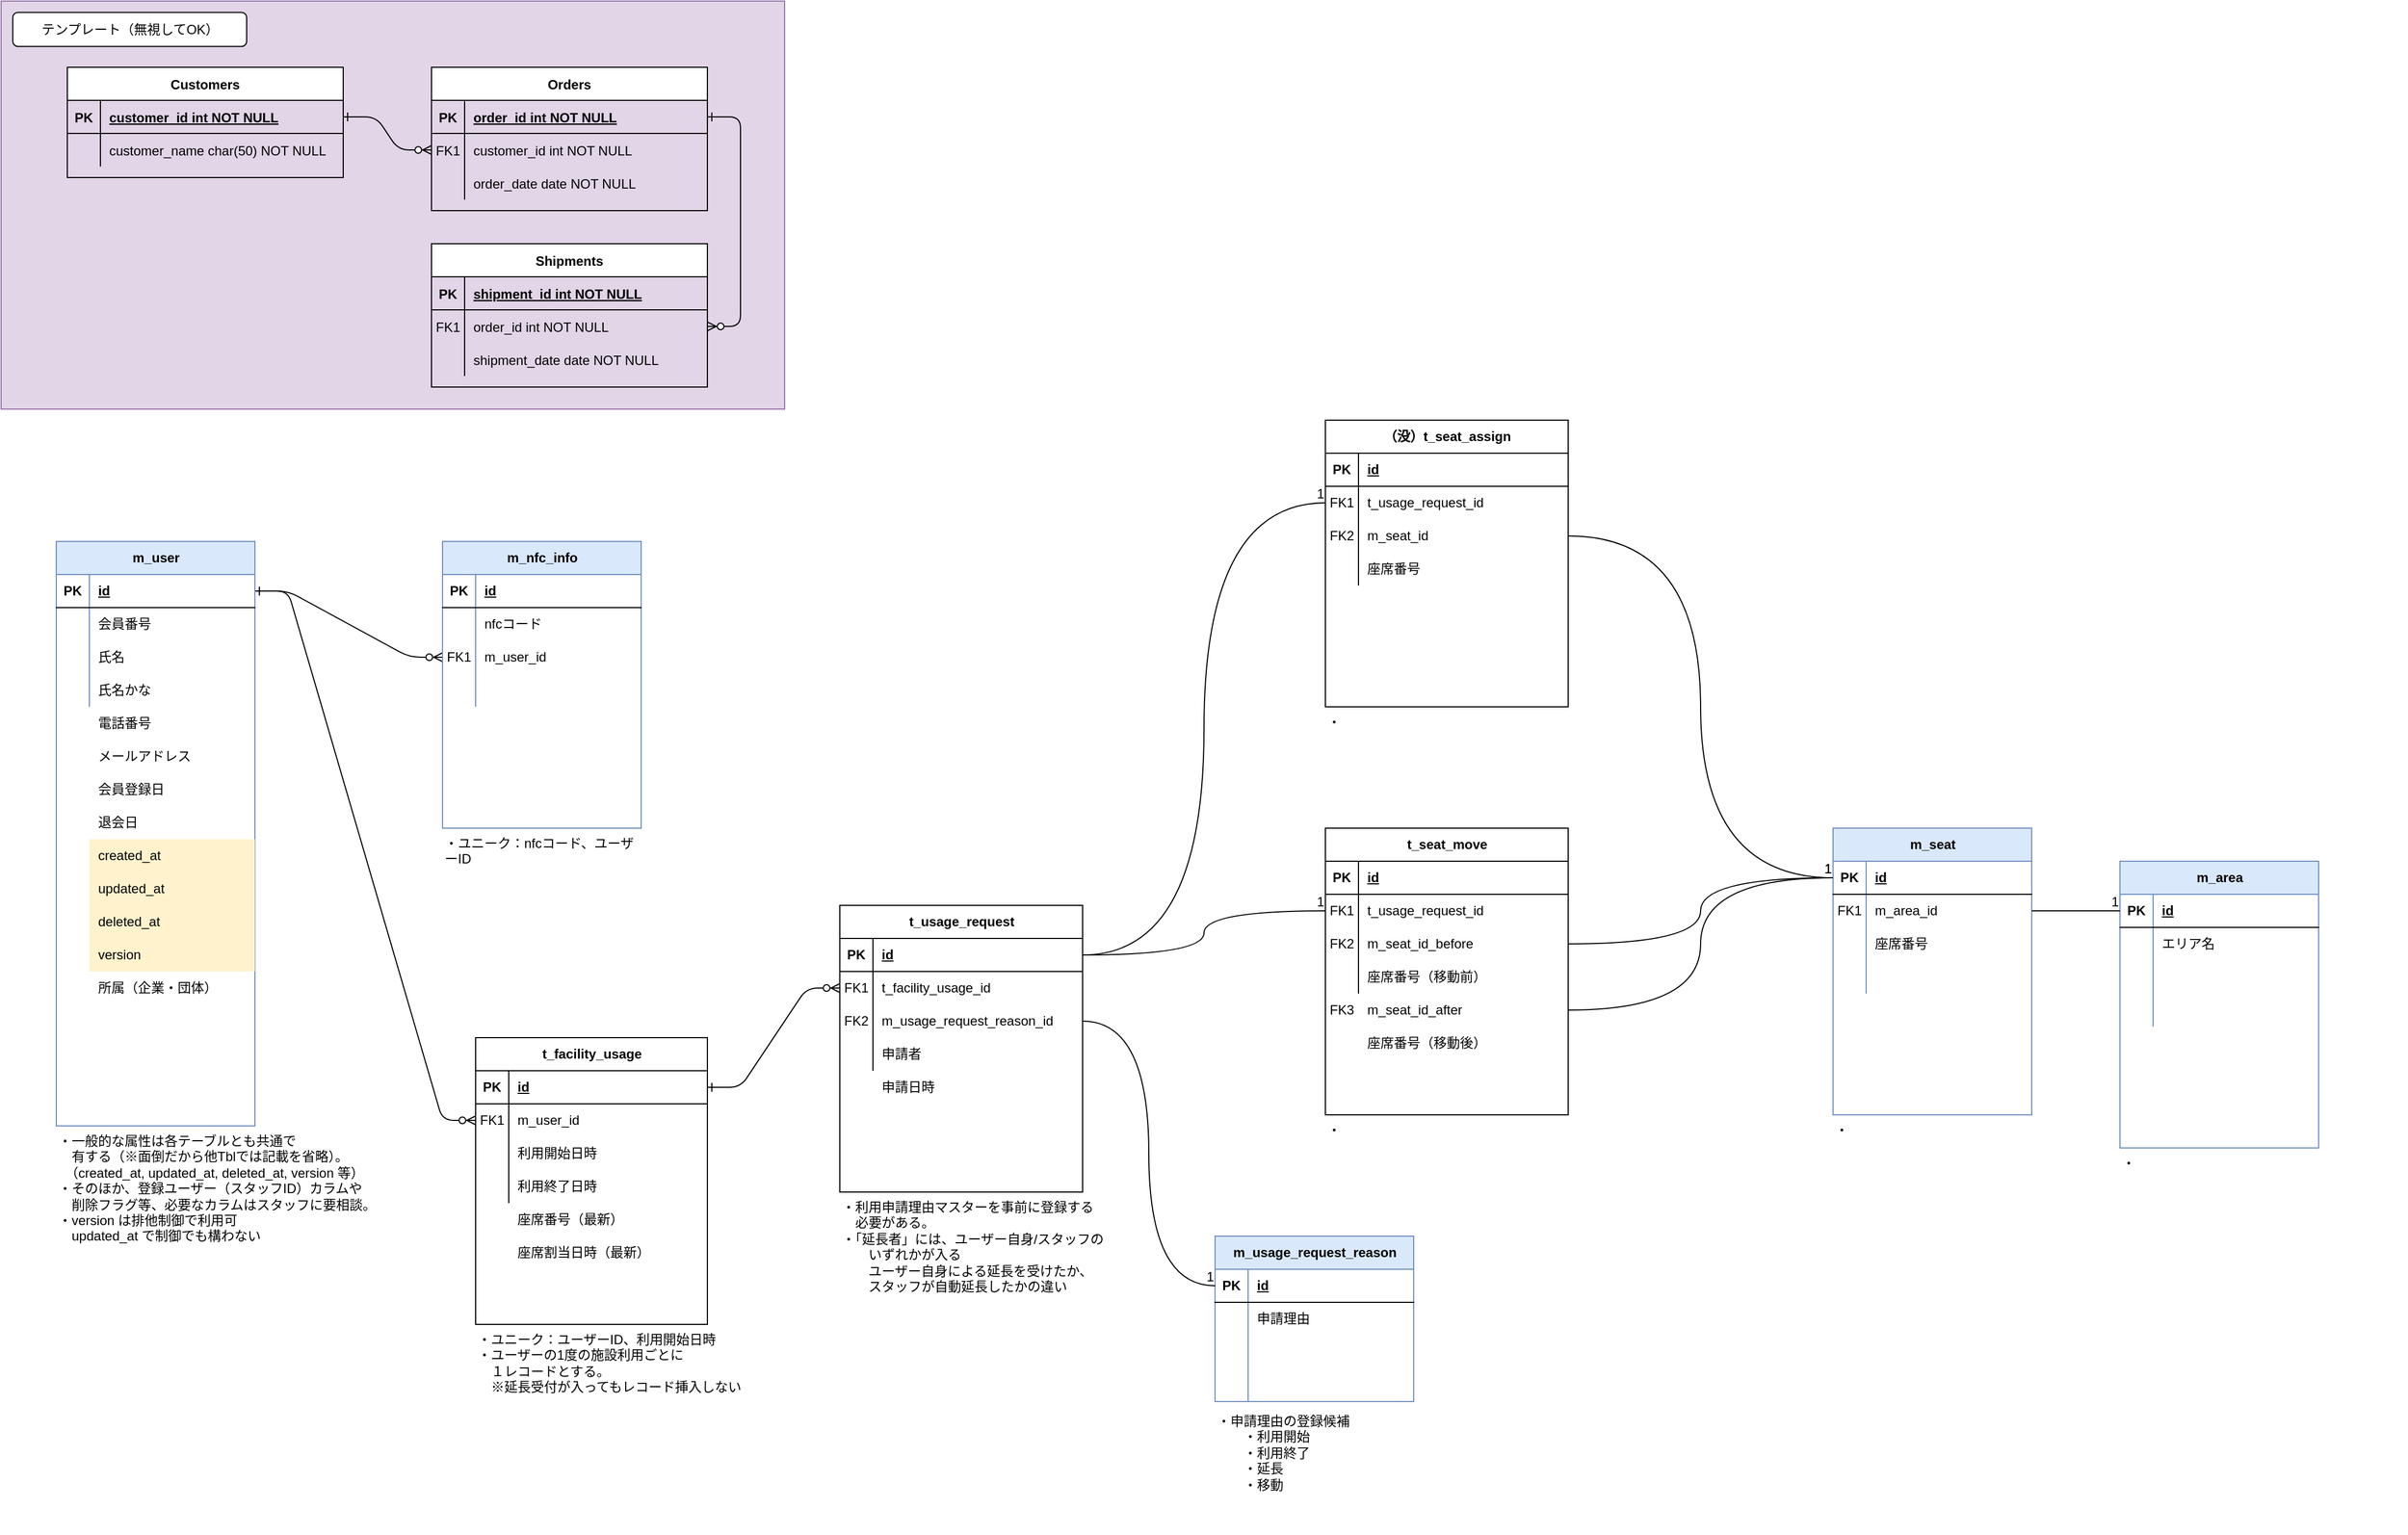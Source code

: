 <mxfile>
    <diagram id="R2lEEEUBdFMjLlhIrx00" name="Page-1">
        <mxGraphModel dx="1274" dy="722" grid="1" gridSize="10" guides="1" tooltips="1" connect="1" arrows="1" fold="1" page="1" pageScale="1" pageWidth="850" pageHeight="1100" math="0" shadow="0" extFonts="Permanent Marker^https://fonts.googleapis.com/css?family=Permanent+Marker">
            <root>
                <mxCell id="0"/>
                <mxCell id="1" parent="0"/>
                <mxCell id="Bmw6ZuZU9hORKg3axYNb-10" value="" style="group" parent="1" vertex="1" connectable="0">
                    <mxGeometry x="60" y="60" width="710" height="370" as="geometry"/>
                </mxCell>
                <mxCell id="Bmw6ZuZU9hORKg3axYNb-8" value="" style="rounded=0;whiteSpace=wrap;html=1;fillColor=#e1d5e7;strokeColor=#9673a6;" parent="Bmw6ZuZU9hORKg3axYNb-10" vertex="1">
                    <mxGeometry width="710" height="370.0" as="geometry"/>
                </mxCell>
                <mxCell id="Bmw6ZuZU9hORKg3axYNb-9" value="テンプレート（無視してOK）" style="rounded=1;whiteSpace=wrap;html=1;" parent="Bmw6ZuZU9hORKg3axYNb-10" vertex="1">
                    <mxGeometry x="10.597" y="10.278" width="211.94" height="30.833" as="geometry"/>
                </mxCell>
                <mxCell id="C-vyLk0tnHw3VtMMgP7b-1" value="" style="edgeStyle=entityRelationEdgeStyle;endArrow=ERzeroToMany;startArrow=ERone;endFill=1;startFill=0;" parent="1" source="C-vyLk0tnHw3VtMMgP7b-24" target="C-vyLk0tnHw3VtMMgP7b-6" edge="1">
                    <mxGeometry width="100" height="100" relative="1" as="geometry">
                        <mxPoint x="340" y="720" as="sourcePoint"/>
                        <mxPoint x="440" y="620" as="targetPoint"/>
                    </mxGeometry>
                </mxCell>
                <mxCell id="C-vyLk0tnHw3VtMMgP7b-12" value="" style="edgeStyle=entityRelationEdgeStyle;endArrow=ERzeroToMany;startArrow=ERone;endFill=1;startFill=0;" parent="1" source="C-vyLk0tnHw3VtMMgP7b-3" target="C-vyLk0tnHw3VtMMgP7b-17" edge="1">
                    <mxGeometry width="100" height="100" relative="1" as="geometry">
                        <mxPoint x="400" y="180" as="sourcePoint"/>
                        <mxPoint x="460" y="205" as="targetPoint"/>
                    </mxGeometry>
                </mxCell>
                <mxCell id="C-vyLk0tnHw3VtMMgP7b-2" value="Orders" style="shape=table;startSize=30;container=1;collapsible=1;childLayout=tableLayout;fixedRows=1;rowLines=0;fontStyle=1;align=center;resizeLast=1;" parent="1" vertex="1">
                    <mxGeometry x="450" y="120" width="250" height="130" as="geometry"/>
                </mxCell>
                <mxCell id="C-vyLk0tnHw3VtMMgP7b-3" value="" style="shape=partialRectangle;collapsible=0;dropTarget=0;pointerEvents=0;fillColor=none;points=[[0,0.5],[1,0.5]];portConstraint=eastwest;top=0;left=0;right=0;bottom=1;" parent="C-vyLk0tnHw3VtMMgP7b-2" vertex="1">
                    <mxGeometry y="30" width="250" height="30" as="geometry"/>
                </mxCell>
                <mxCell id="C-vyLk0tnHw3VtMMgP7b-4" value="PK" style="shape=partialRectangle;overflow=hidden;connectable=0;fillColor=none;top=0;left=0;bottom=0;right=0;fontStyle=1;" parent="C-vyLk0tnHw3VtMMgP7b-3" vertex="1">
                    <mxGeometry width="30" height="30" as="geometry"/>
                </mxCell>
                <mxCell id="C-vyLk0tnHw3VtMMgP7b-5" value="order_id int NOT NULL " style="shape=partialRectangle;overflow=hidden;connectable=0;fillColor=none;top=0;left=0;bottom=0;right=0;align=left;spacingLeft=6;fontStyle=5;" parent="C-vyLk0tnHw3VtMMgP7b-3" vertex="1">
                    <mxGeometry x="30" width="220" height="30" as="geometry"/>
                </mxCell>
                <mxCell id="C-vyLk0tnHw3VtMMgP7b-6" value="" style="shape=partialRectangle;collapsible=0;dropTarget=0;pointerEvents=0;fillColor=none;points=[[0,0.5],[1,0.5]];portConstraint=eastwest;top=0;left=0;right=0;bottom=0;" parent="C-vyLk0tnHw3VtMMgP7b-2" vertex="1">
                    <mxGeometry y="60" width="250" height="30" as="geometry"/>
                </mxCell>
                <mxCell id="C-vyLk0tnHw3VtMMgP7b-7" value="FK1" style="shape=partialRectangle;overflow=hidden;connectable=0;fillColor=none;top=0;left=0;bottom=0;right=0;" parent="C-vyLk0tnHw3VtMMgP7b-6" vertex="1">
                    <mxGeometry width="30" height="30" as="geometry"/>
                </mxCell>
                <mxCell id="C-vyLk0tnHw3VtMMgP7b-8" value="customer_id int NOT NULL" style="shape=partialRectangle;overflow=hidden;connectable=0;fillColor=none;top=0;left=0;bottom=0;right=0;align=left;spacingLeft=6;" parent="C-vyLk0tnHw3VtMMgP7b-6" vertex="1">
                    <mxGeometry x="30" width="220" height="30" as="geometry"/>
                </mxCell>
                <mxCell id="C-vyLk0tnHw3VtMMgP7b-9" value="" style="shape=partialRectangle;collapsible=0;dropTarget=0;pointerEvents=0;fillColor=none;points=[[0,0.5],[1,0.5]];portConstraint=eastwest;top=0;left=0;right=0;bottom=0;" parent="C-vyLk0tnHw3VtMMgP7b-2" vertex="1">
                    <mxGeometry y="90" width="250" height="30" as="geometry"/>
                </mxCell>
                <mxCell id="C-vyLk0tnHw3VtMMgP7b-10" value="" style="shape=partialRectangle;overflow=hidden;connectable=0;fillColor=none;top=0;left=0;bottom=0;right=0;" parent="C-vyLk0tnHw3VtMMgP7b-9" vertex="1">
                    <mxGeometry width="30" height="30" as="geometry"/>
                </mxCell>
                <mxCell id="C-vyLk0tnHw3VtMMgP7b-11" value="order_date date NOT NULL" style="shape=partialRectangle;overflow=hidden;connectable=0;fillColor=none;top=0;left=0;bottom=0;right=0;align=left;spacingLeft=6;" parent="C-vyLk0tnHw3VtMMgP7b-9" vertex="1">
                    <mxGeometry x="30" width="220" height="30" as="geometry"/>
                </mxCell>
                <mxCell id="C-vyLk0tnHw3VtMMgP7b-13" value="Shipments" style="shape=table;startSize=30;container=1;collapsible=1;childLayout=tableLayout;fixedRows=1;rowLines=0;fontStyle=1;align=center;resizeLast=1;" parent="1" vertex="1">
                    <mxGeometry x="450" y="280" width="250" height="130" as="geometry"/>
                </mxCell>
                <mxCell id="C-vyLk0tnHw3VtMMgP7b-14" value="" style="shape=partialRectangle;collapsible=0;dropTarget=0;pointerEvents=0;fillColor=none;points=[[0,0.5],[1,0.5]];portConstraint=eastwest;top=0;left=0;right=0;bottom=1;" parent="C-vyLk0tnHw3VtMMgP7b-13" vertex="1">
                    <mxGeometry y="30" width="250" height="30" as="geometry"/>
                </mxCell>
                <mxCell id="C-vyLk0tnHw3VtMMgP7b-15" value="PK" style="shape=partialRectangle;overflow=hidden;connectable=0;fillColor=none;top=0;left=0;bottom=0;right=0;fontStyle=1;" parent="C-vyLk0tnHw3VtMMgP7b-14" vertex="1">
                    <mxGeometry width="30" height="30" as="geometry"/>
                </mxCell>
                <mxCell id="C-vyLk0tnHw3VtMMgP7b-16" value="shipment_id int NOT NULL " style="shape=partialRectangle;overflow=hidden;connectable=0;fillColor=none;top=0;left=0;bottom=0;right=0;align=left;spacingLeft=6;fontStyle=5;" parent="C-vyLk0tnHw3VtMMgP7b-14" vertex="1">
                    <mxGeometry x="30" width="220" height="30" as="geometry"/>
                </mxCell>
                <mxCell id="C-vyLk0tnHw3VtMMgP7b-17" value="" style="shape=partialRectangle;collapsible=0;dropTarget=0;pointerEvents=0;fillColor=none;points=[[0,0.5],[1,0.5]];portConstraint=eastwest;top=0;left=0;right=0;bottom=0;" parent="C-vyLk0tnHw3VtMMgP7b-13" vertex="1">
                    <mxGeometry y="60" width="250" height="30" as="geometry"/>
                </mxCell>
                <mxCell id="C-vyLk0tnHw3VtMMgP7b-18" value="FK1" style="shape=partialRectangle;overflow=hidden;connectable=0;fillColor=none;top=0;left=0;bottom=0;right=0;" parent="C-vyLk0tnHw3VtMMgP7b-17" vertex="1">
                    <mxGeometry width="30" height="30" as="geometry"/>
                </mxCell>
                <mxCell id="C-vyLk0tnHw3VtMMgP7b-19" value="order_id int NOT NULL" style="shape=partialRectangle;overflow=hidden;connectable=0;fillColor=none;top=0;left=0;bottom=0;right=0;align=left;spacingLeft=6;" parent="C-vyLk0tnHw3VtMMgP7b-17" vertex="1">
                    <mxGeometry x="30" width="220" height="30" as="geometry"/>
                </mxCell>
                <mxCell id="C-vyLk0tnHw3VtMMgP7b-20" value="" style="shape=partialRectangle;collapsible=0;dropTarget=0;pointerEvents=0;fillColor=none;points=[[0,0.5],[1,0.5]];portConstraint=eastwest;top=0;left=0;right=0;bottom=0;" parent="C-vyLk0tnHw3VtMMgP7b-13" vertex="1">
                    <mxGeometry y="90" width="250" height="30" as="geometry"/>
                </mxCell>
                <mxCell id="C-vyLk0tnHw3VtMMgP7b-21" value="" style="shape=partialRectangle;overflow=hidden;connectable=0;fillColor=none;top=0;left=0;bottom=0;right=0;" parent="C-vyLk0tnHw3VtMMgP7b-20" vertex="1">
                    <mxGeometry width="30" height="30" as="geometry"/>
                </mxCell>
                <mxCell id="C-vyLk0tnHw3VtMMgP7b-22" value="shipment_date date NOT NULL" style="shape=partialRectangle;overflow=hidden;connectable=0;fillColor=none;top=0;left=0;bottom=0;right=0;align=left;spacingLeft=6;" parent="C-vyLk0tnHw3VtMMgP7b-20" vertex="1">
                    <mxGeometry x="30" width="220" height="30" as="geometry"/>
                </mxCell>
                <mxCell id="C-vyLk0tnHw3VtMMgP7b-23" value="Customers" style="shape=table;startSize=30;container=1;collapsible=1;childLayout=tableLayout;fixedRows=1;rowLines=0;fontStyle=1;align=center;resizeLast=1;" parent="1" vertex="1">
                    <mxGeometry x="120" y="120" width="250" height="100" as="geometry"/>
                </mxCell>
                <mxCell id="C-vyLk0tnHw3VtMMgP7b-24" value="" style="shape=partialRectangle;collapsible=0;dropTarget=0;pointerEvents=0;fillColor=none;points=[[0,0.5],[1,0.5]];portConstraint=eastwest;top=0;left=0;right=0;bottom=1;" parent="C-vyLk0tnHw3VtMMgP7b-23" vertex="1">
                    <mxGeometry y="30" width="250" height="30" as="geometry"/>
                </mxCell>
                <mxCell id="C-vyLk0tnHw3VtMMgP7b-25" value="PK" style="shape=partialRectangle;overflow=hidden;connectable=0;fillColor=none;top=0;left=0;bottom=0;right=0;fontStyle=1;" parent="C-vyLk0tnHw3VtMMgP7b-24" vertex="1">
                    <mxGeometry width="30" height="30" as="geometry"/>
                </mxCell>
                <mxCell id="C-vyLk0tnHw3VtMMgP7b-26" value="customer_id int NOT NULL " style="shape=partialRectangle;overflow=hidden;connectable=0;fillColor=none;top=0;left=0;bottom=0;right=0;align=left;spacingLeft=6;fontStyle=5;" parent="C-vyLk0tnHw3VtMMgP7b-24" vertex="1">
                    <mxGeometry x="30" width="220" height="30" as="geometry"/>
                </mxCell>
                <mxCell id="C-vyLk0tnHw3VtMMgP7b-27" value="" style="shape=partialRectangle;collapsible=0;dropTarget=0;pointerEvents=0;fillColor=none;points=[[0,0.5],[1,0.5]];portConstraint=eastwest;top=0;left=0;right=0;bottom=0;" parent="C-vyLk0tnHw3VtMMgP7b-23" vertex="1">
                    <mxGeometry y="60" width="250" height="30" as="geometry"/>
                </mxCell>
                <mxCell id="C-vyLk0tnHw3VtMMgP7b-28" value="" style="shape=partialRectangle;overflow=hidden;connectable=0;fillColor=none;top=0;left=0;bottom=0;right=0;" parent="C-vyLk0tnHw3VtMMgP7b-27" vertex="1">
                    <mxGeometry width="30" height="30" as="geometry"/>
                </mxCell>
                <mxCell id="C-vyLk0tnHw3VtMMgP7b-29" value="customer_name char(50) NOT NULL" style="shape=partialRectangle;overflow=hidden;connectable=0;fillColor=none;top=0;left=0;bottom=0;right=0;align=left;spacingLeft=6;" parent="C-vyLk0tnHw3VtMMgP7b-27" vertex="1">
                    <mxGeometry x="30" width="220" height="30" as="geometry"/>
                </mxCell>
                <mxCell id="OpNJAdLQlDWhWEvQpYmf-25" value="" style="edgeStyle=entityRelationEdgeStyle;endArrow=ERzeroToMany;startArrow=ERone;endFill=1;startFill=0;entryX=0;entryY=0.5;entryDx=0;entryDy=0;exitX=1;exitY=0.5;exitDx=0;exitDy=0;" parent="1" source="R0zpnI-MLgvsaB91XFQU-2" target="OpNJAdLQlDWhWEvQpYmf-9" edge="1">
                    <mxGeometry width="100" height="100" relative="1" as="geometry">
                        <mxPoint x="290" y="600" as="sourcePoint"/>
                        <mxPoint x="370" y="630" as="targetPoint"/>
                    </mxGeometry>
                </mxCell>
                <mxCell id="OpNJAdLQlDWhWEvQpYmf-40" value="" style="edgeStyle=entityRelationEdgeStyle;endArrow=ERzeroToMany;startArrow=ERone;endFill=1;startFill=0;entryX=0;entryY=0.5;entryDx=0;entryDy=0;exitX=1;exitY=0.5;exitDx=0;exitDy=0;" parent="1" source="R0zpnI-MLgvsaB91XFQU-2" target="OpNJAdLQlDWhWEvQpYmf-31" edge="1">
                    <mxGeometry width="100" height="100" relative="1" as="geometry">
                        <mxPoint x="300" y="605" as="sourcePoint"/>
                        <mxPoint x="390" y="665" as="targetPoint"/>
                    </mxGeometry>
                </mxCell>
                <mxCell id="Bmw6ZuZU9hORKg3axYNb-2" value="" style="group" parent="1" vertex="1" connectable="0">
                    <mxGeometry x="490" y="1000" width="300" height="440" as="geometry"/>
                </mxCell>
                <mxCell id="OpNJAdLQlDWhWEvQpYmf-41" value="・ユニーク：ユーザーID、利用開始日時&lt;div&gt;・ユーザーの1度の施設利用ごとに&lt;/div&gt;&lt;div&gt;　１レコードとする。&lt;/div&gt;&lt;div&gt;　※延長受付が入ってもレコード挿入しない&lt;/div&gt;&lt;div&gt;&lt;br&gt;&lt;/div&gt;" style="text;html=1;align=left;verticalAlign=top;whiteSpace=wrap;rounded=0;" parent="Bmw6ZuZU9hORKg3axYNb-2" vertex="1">
                    <mxGeometry y="260" width="270" height="110" as="geometry"/>
                </mxCell>
                <mxCell id="Bmw6ZuZU9hORKg3axYNb-1" value="" style="group" parent="Bmw6ZuZU9hORKg3axYNb-2" vertex="1" connectable="0">
                    <mxGeometry width="300" height="260" as="geometry"/>
                </mxCell>
                <mxCell id="OpNJAdLQlDWhWEvQpYmf-27" value="t_facility_usage" style="shape=table;startSize=30;container=1;collapsible=1;childLayout=tableLayout;fixedRows=1;rowLines=0;fontStyle=1;align=center;resizeLast=1;html=1;" parent="Bmw6ZuZU9hORKg3axYNb-1" vertex="1">
                    <mxGeometry width="210" height="260" as="geometry"/>
                </mxCell>
                <mxCell id="OpNJAdLQlDWhWEvQpYmf-28" value="" style="shape=tableRow;horizontal=0;startSize=0;swimlaneHead=0;swimlaneBody=0;fillColor=none;collapsible=0;dropTarget=0;points=[[0,0.5],[1,0.5]];portConstraint=eastwest;top=0;left=0;right=0;bottom=1;" parent="OpNJAdLQlDWhWEvQpYmf-27" vertex="1">
                    <mxGeometry y="30" width="210" height="30" as="geometry"/>
                </mxCell>
                <mxCell id="OpNJAdLQlDWhWEvQpYmf-29" value="PK" style="shape=partialRectangle;connectable=0;fillColor=none;top=0;left=0;bottom=0;right=0;fontStyle=1;overflow=hidden;whiteSpace=wrap;html=1;" parent="OpNJAdLQlDWhWEvQpYmf-28" vertex="1">
                    <mxGeometry width="30" height="30" as="geometry">
                        <mxRectangle width="30" height="30" as="alternateBounds"/>
                    </mxGeometry>
                </mxCell>
                <mxCell id="OpNJAdLQlDWhWEvQpYmf-30" value="id" style="shape=partialRectangle;connectable=0;fillColor=none;top=0;left=0;bottom=0;right=0;align=left;spacingLeft=6;fontStyle=5;overflow=hidden;whiteSpace=wrap;html=1;" parent="OpNJAdLQlDWhWEvQpYmf-28" vertex="1">
                    <mxGeometry x="30" width="180" height="30" as="geometry">
                        <mxRectangle width="180" height="30" as="alternateBounds"/>
                    </mxGeometry>
                </mxCell>
                <mxCell id="OpNJAdLQlDWhWEvQpYmf-31" value="" style="shape=tableRow;horizontal=0;startSize=0;swimlaneHead=0;swimlaneBody=0;fillColor=none;collapsible=0;dropTarget=0;points=[[0,0.5],[1,0.5]];portConstraint=eastwest;top=0;left=0;right=0;bottom=0;" parent="OpNJAdLQlDWhWEvQpYmf-27" vertex="1">
                    <mxGeometry y="60" width="210" height="30" as="geometry"/>
                </mxCell>
                <mxCell id="OpNJAdLQlDWhWEvQpYmf-32" value="FK1" style="shape=partialRectangle;connectable=0;fillColor=none;top=0;left=0;bottom=0;right=0;editable=1;overflow=hidden;whiteSpace=wrap;html=1;" parent="OpNJAdLQlDWhWEvQpYmf-31" vertex="1">
                    <mxGeometry width="30" height="30" as="geometry">
                        <mxRectangle width="30" height="30" as="alternateBounds"/>
                    </mxGeometry>
                </mxCell>
                <mxCell id="OpNJAdLQlDWhWEvQpYmf-33" value="m_user_id" style="shape=partialRectangle;connectable=0;fillColor=none;top=0;left=0;bottom=0;right=0;align=left;spacingLeft=6;overflow=hidden;whiteSpace=wrap;html=1;" parent="OpNJAdLQlDWhWEvQpYmf-31" vertex="1">
                    <mxGeometry x="30" width="180" height="30" as="geometry">
                        <mxRectangle width="180" height="30" as="alternateBounds"/>
                    </mxGeometry>
                </mxCell>
                <mxCell id="OpNJAdLQlDWhWEvQpYmf-34" value="" style="shape=tableRow;horizontal=0;startSize=0;swimlaneHead=0;swimlaneBody=0;fillColor=none;collapsible=0;dropTarget=0;points=[[0,0.5],[1,0.5]];portConstraint=eastwest;top=0;left=0;right=0;bottom=0;" parent="OpNJAdLQlDWhWEvQpYmf-27" vertex="1">
                    <mxGeometry y="90" width="210" height="30" as="geometry"/>
                </mxCell>
                <mxCell id="OpNJAdLQlDWhWEvQpYmf-35" value="" style="shape=partialRectangle;connectable=0;fillColor=none;top=0;left=0;bottom=0;right=0;editable=1;overflow=hidden;whiteSpace=wrap;html=1;" parent="OpNJAdLQlDWhWEvQpYmf-34" vertex="1">
                    <mxGeometry width="30" height="30" as="geometry">
                        <mxRectangle width="30" height="30" as="alternateBounds"/>
                    </mxGeometry>
                </mxCell>
                <mxCell id="OpNJAdLQlDWhWEvQpYmf-36" value="利用開始日時" style="shape=partialRectangle;connectable=0;fillColor=none;top=0;left=0;bottom=0;right=0;align=left;spacingLeft=6;overflow=hidden;whiteSpace=wrap;html=1;" parent="OpNJAdLQlDWhWEvQpYmf-34" vertex="1">
                    <mxGeometry x="30" width="180" height="30" as="geometry">
                        <mxRectangle width="180" height="30" as="alternateBounds"/>
                    </mxGeometry>
                </mxCell>
                <mxCell id="OpNJAdLQlDWhWEvQpYmf-37" value="" style="shape=tableRow;horizontal=0;startSize=0;swimlaneHead=0;swimlaneBody=0;fillColor=none;collapsible=0;dropTarget=0;points=[[0,0.5],[1,0.5]];portConstraint=eastwest;top=0;left=0;right=0;bottom=0;" parent="OpNJAdLQlDWhWEvQpYmf-27" vertex="1">
                    <mxGeometry y="120" width="210" height="30" as="geometry"/>
                </mxCell>
                <mxCell id="OpNJAdLQlDWhWEvQpYmf-38" value="" style="shape=partialRectangle;connectable=0;fillColor=none;top=0;left=0;bottom=0;right=0;editable=1;overflow=hidden;whiteSpace=wrap;html=1;" parent="OpNJAdLQlDWhWEvQpYmf-37" vertex="1">
                    <mxGeometry width="30" height="30" as="geometry">
                        <mxRectangle width="30" height="30" as="alternateBounds"/>
                    </mxGeometry>
                </mxCell>
                <mxCell id="OpNJAdLQlDWhWEvQpYmf-39" value="利用終了日時" style="shape=partialRectangle;connectable=0;fillColor=none;top=0;left=0;bottom=0;right=0;align=left;spacingLeft=6;overflow=hidden;whiteSpace=wrap;html=1;" parent="OpNJAdLQlDWhWEvQpYmf-37" vertex="1">
                    <mxGeometry x="30" width="180" height="30" as="geometry">
                        <mxRectangle width="180" height="30" as="alternateBounds"/>
                    </mxGeometry>
                </mxCell>
                <mxCell id="OpNJAdLQlDWhWEvQpYmf-44" value="座席割当日時（最新）" style="shape=partialRectangle;connectable=0;fillColor=none;top=0;left=0;bottom=0;right=0;align=left;spacingLeft=6;overflow=hidden;whiteSpace=wrap;html=1;" parent="Bmw6ZuZU9hORKg3axYNb-1" vertex="1">
                    <mxGeometry x="30" y="180" width="180" height="30" as="geometry">
                        <mxRectangle width="150" height="30" as="alternateBounds"/>
                    </mxGeometry>
                </mxCell>
                <mxCell id="OpNJAdLQlDWhWEvQpYmf-59" value="" style="shape=partialRectangle;connectable=0;fillColor=none;top=0;left=0;bottom=0;right=0;align=left;spacingLeft=6;overflow=hidden;whiteSpace=wrap;html=1;" parent="Bmw6ZuZU9hORKg3axYNb-1" vertex="1">
                    <mxGeometry x="30" y="210" width="180" height="30" as="geometry">
                        <mxRectangle width="150" height="30" as="alternateBounds"/>
                    </mxGeometry>
                </mxCell>
                <mxCell id="H5h0Q3hbHZHvRmOCiaOI-16" value="座席番号（最新）" style="shape=partialRectangle;connectable=0;fillColor=none;top=0;left=0;bottom=0;right=0;align=left;spacingLeft=6;overflow=hidden;whiteSpace=wrap;html=1;" parent="Bmw6ZuZU9hORKg3axYNb-1" vertex="1">
                    <mxGeometry x="30" y="150" width="180" height="30" as="geometry">
                        <mxRectangle width="150" height="30" as="alternateBounds"/>
                    </mxGeometry>
                </mxCell>
                <mxCell id="Bmw6ZuZU9hORKg3axYNb-5" value="" style="group" parent="1" vertex="1" connectable="0">
                    <mxGeometry x="110" y="550" width="290" height="650" as="geometry"/>
                </mxCell>
                <mxCell id="OpNJAdLQlDWhWEvQpYmf-62" value="・一般的な属性は各テーブルとも共通で&lt;div&gt;　有する（※面倒だから他Tblでは記載を省略）。&lt;br&gt;&lt;div&gt;　（created_at, updated_at, deleted_at, version 等）&lt;br&gt;&lt;div&gt;・そのほか、登録ユーザー（スタッフID）カラムや&lt;/div&gt;&lt;div&gt;　削除フラグ等、&lt;span style=&quot;background-color: transparent; color: light-dark(rgb(0, 0, 0), rgb(255, 255, 255));&quot;&gt;必要なカラムはスタッフに要相談。&lt;/span&gt;&lt;/div&gt;&lt;div&gt;・version は排他制御で利用可&lt;/div&gt;&lt;div&gt;　updated_at で制御でも構わない&lt;/div&gt;&lt;/div&gt;&lt;/div&gt;" style="text;html=1;align=left;verticalAlign=top;whiteSpace=wrap;rounded=0;" parent="Bmw6ZuZU9hORKg3axYNb-5" vertex="1">
                    <mxGeometry y="530" width="290" height="120" as="geometry"/>
                </mxCell>
                <mxCell id="Bmw6ZuZU9hORKg3axYNb-4" value="" style="group" parent="Bmw6ZuZU9hORKg3axYNb-5" vertex="1" connectable="0">
                    <mxGeometry width="180" height="530" as="geometry"/>
                </mxCell>
                <mxCell id="R0zpnI-MLgvsaB91XFQU-1" value="m_user" style="shape=table;startSize=30;container=1;collapsible=1;childLayout=tableLayout;fixedRows=1;rowLines=0;fontStyle=1;align=center;resizeLast=1;html=1;fillColor=#dae8fc;strokeColor=#6c8ebf;" parent="Bmw6ZuZU9hORKg3axYNb-4" vertex="1">
                    <mxGeometry width="180" height="530" as="geometry"/>
                </mxCell>
                <mxCell id="R0zpnI-MLgvsaB91XFQU-2" value="" style="shape=tableRow;horizontal=0;startSize=0;swimlaneHead=0;swimlaneBody=0;fillColor=none;collapsible=0;dropTarget=0;points=[[0,0.5],[1,0.5]];portConstraint=eastwest;top=0;left=0;right=0;bottom=1;" parent="R0zpnI-MLgvsaB91XFQU-1" vertex="1">
                    <mxGeometry y="30" width="180" height="30" as="geometry"/>
                </mxCell>
                <mxCell id="R0zpnI-MLgvsaB91XFQU-3" value="PK" style="shape=partialRectangle;connectable=0;fillColor=none;top=0;left=0;bottom=0;right=0;fontStyle=1;overflow=hidden;whiteSpace=wrap;html=1;" parent="R0zpnI-MLgvsaB91XFQU-2" vertex="1">
                    <mxGeometry width="30" height="30" as="geometry">
                        <mxRectangle width="30" height="30" as="alternateBounds"/>
                    </mxGeometry>
                </mxCell>
                <mxCell id="R0zpnI-MLgvsaB91XFQU-4" value="id" style="shape=partialRectangle;connectable=0;fillColor=none;top=0;left=0;bottom=0;right=0;align=left;spacingLeft=6;fontStyle=5;overflow=hidden;whiteSpace=wrap;html=1;" parent="R0zpnI-MLgvsaB91XFQU-2" vertex="1">
                    <mxGeometry x="30" width="150" height="30" as="geometry">
                        <mxRectangle width="150" height="30" as="alternateBounds"/>
                    </mxGeometry>
                </mxCell>
                <mxCell id="R0zpnI-MLgvsaB91XFQU-5" value="" style="shape=tableRow;horizontal=0;startSize=0;swimlaneHead=0;swimlaneBody=0;fillColor=none;collapsible=0;dropTarget=0;points=[[0,0.5],[1,0.5]];portConstraint=eastwest;top=0;left=0;right=0;bottom=0;" parent="R0zpnI-MLgvsaB91XFQU-1" vertex="1">
                    <mxGeometry y="60" width="180" height="30" as="geometry"/>
                </mxCell>
                <mxCell id="R0zpnI-MLgvsaB91XFQU-6" value="" style="shape=partialRectangle;connectable=0;fillColor=none;top=0;left=0;bottom=0;right=0;editable=1;overflow=hidden;whiteSpace=wrap;html=1;" parent="R0zpnI-MLgvsaB91XFQU-5" vertex="1">
                    <mxGeometry width="30" height="30" as="geometry">
                        <mxRectangle width="30" height="30" as="alternateBounds"/>
                    </mxGeometry>
                </mxCell>
                <mxCell id="R0zpnI-MLgvsaB91XFQU-7" value="会員番号" style="shape=partialRectangle;connectable=0;fillColor=none;top=0;left=0;bottom=0;right=0;align=left;spacingLeft=6;overflow=hidden;whiteSpace=wrap;html=1;" parent="R0zpnI-MLgvsaB91XFQU-5" vertex="1">
                    <mxGeometry x="30" width="150" height="30" as="geometry">
                        <mxRectangle width="150" height="30" as="alternateBounds"/>
                    </mxGeometry>
                </mxCell>
                <mxCell id="R0zpnI-MLgvsaB91XFQU-8" value="" style="shape=tableRow;horizontal=0;startSize=0;swimlaneHead=0;swimlaneBody=0;fillColor=none;collapsible=0;dropTarget=0;points=[[0,0.5],[1,0.5]];portConstraint=eastwest;top=0;left=0;right=0;bottom=0;" parent="R0zpnI-MLgvsaB91XFQU-1" vertex="1">
                    <mxGeometry y="90" width="180" height="30" as="geometry"/>
                </mxCell>
                <mxCell id="R0zpnI-MLgvsaB91XFQU-9" value="" style="shape=partialRectangle;connectable=0;fillColor=none;top=0;left=0;bottom=0;right=0;editable=1;overflow=hidden;whiteSpace=wrap;html=1;" parent="R0zpnI-MLgvsaB91XFQU-8" vertex="1">
                    <mxGeometry width="30" height="30" as="geometry">
                        <mxRectangle width="30" height="30" as="alternateBounds"/>
                    </mxGeometry>
                </mxCell>
                <mxCell id="R0zpnI-MLgvsaB91XFQU-10" value="氏名" style="shape=partialRectangle;connectable=0;fillColor=none;top=0;left=0;bottom=0;right=0;align=left;spacingLeft=6;overflow=hidden;whiteSpace=wrap;html=1;" parent="R0zpnI-MLgvsaB91XFQU-8" vertex="1">
                    <mxGeometry x="30" width="150" height="30" as="geometry">
                        <mxRectangle width="150" height="30" as="alternateBounds"/>
                    </mxGeometry>
                </mxCell>
                <mxCell id="R0zpnI-MLgvsaB91XFQU-11" value="" style="shape=tableRow;horizontal=0;startSize=0;swimlaneHead=0;swimlaneBody=0;fillColor=none;collapsible=0;dropTarget=0;points=[[0,0.5],[1,0.5]];portConstraint=eastwest;top=0;left=0;right=0;bottom=0;" parent="R0zpnI-MLgvsaB91XFQU-1" vertex="1">
                    <mxGeometry y="120" width="180" height="30" as="geometry"/>
                </mxCell>
                <mxCell id="R0zpnI-MLgvsaB91XFQU-12" value="" style="shape=partialRectangle;connectable=0;fillColor=none;top=0;left=0;bottom=0;right=0;editable=1;overflow=hidden;whiteSpace=wrap;html=1;" parent="R0zpnI-MLgvsaB91XFQU-11" vertex="1">
                    <mxGeometry width="30" height="30" as="geometry">
                        <mxRectangle width="30" height="30" as="alternateBounds"/>
                    </mxGeometry>
                </mxCell>
                <mxCell id="R0zpnI-MLgvsaB91XFQU-13" value="氏名かな" style="shape=partialRectangle;connectable=0;fillColor=none;top=0;left=0;bottom=0;right=0;align=left;spacingLeft=6;overflow=hidden;whiteSpace=wrap;html=1;" parent="R0zpnI-MLgvsaB91XFQU-11" vertex="1">
                    <mxGeometry x="30" width="150" height="30" as="geometry">
                        <mxRectangle width="150" height="30" as="alternateBounds"/>
                    </mxGeometry>
                </mxCell>
                <mxCell id="OpNJAdLQlDWhWEvQpYmf-1" value="電話番号" style="shape=partialRectangle;connectable=0;fillColor=none;top=0;left=0;bottom=0;right=0;align=left;spacingLeft=6;overflow=hidden;whiteSpace=wrap;html=1;" parent="Bmw6ZuZU9hORKg3axYNb-4" vertex="1">
                    <mxGeometry x="30" y="150" width="150" height="30" as="geometry">
                        <mxRectangle width="150" height="30" as="alternateBounds"/>
                    </mxGeometry>
                </mxCell>
                <mxCell id="OpNJAdLQlDWhWEvQpYmf-15" value="メールアドレス" style="shape=partialRectangle;connectable=0;fillColor=none;top=0;left=0;bottom=0;right=0;align=left;spacingLeft=6;overflow=hidden;whiteSpace=wrap;html=1;" parent="Bmw6ZuZU9hORKg3axYNb-4" vertex="1">
                    <mxGeometry x="30" y="180" width="150" height="30" as="geometry">
                        <mxRectangle width="150" height="30" as="alternateBounds"/>
                    </mxGeometry>
                </mxCell>
                <mxCell id="OpNJAdLQlDWhWEvQpYmf-16" value="会員登録日" style="shape=partialRectangle;connectable=0;fillColor=none;top=0;left=0;bottom=0;right=0;align=left;spacingLeft=6;overflow=hidden;whiteSpace=wrap;html=1;" parent="Bmw6ZuZU9hORKg3axYNb-4" vertex="1">
                    <mxGeometry x="30" y="210" width="150" height="30" as="geometry">
                        <mxRectangle width="150" height="30" as="alternateBounds"/>
                    </mxGeometry>
                </mxCell>
                <mxCell id="OpNJAdLQlDWhWEvQpYmf-17" value="退会日" style="shape=partialRectangle;connectable=0;fillColor=none;top=0;left=0;bottom=0;right=0;align=left;spacingLeft=6;overflow=hidden;whiteSpace=wrap;html=1;" parent="Bmw6ZuZU9hORKg3axYNb-4" vertex="1">
                    <mxGeometry x="30" y="240" width="150" height="30" as="geometry">
                        <mxRectangle width="150" height="30" as="alternateBounds"/>
                    </mxGeometry>
                </mxCell>
                <mxCell id="OpNJAdLQlDWhWEvQpYmf-18" value="created_at" style="shape=partialRectangle;connectable=0;fillColor=#fff2cc;top=0;left=0;bottom=0;right=0;align=left;spacingLeft=6;overflow=hidden;whiteSpace=wrap;html=1;strokeColor=#d6b656;" parent="Bmw6ZuZU9hORKg3axYNb-4" vertex="1">
                    <mxGeometry x="30" y="270" width="150" height="30" as="geometry">
                        <mxRectangle width="150" height="30" as="alternateBounds"/>
                    </mxGeometry>
                </mxCell>
                <mxCell id="OpNJAdLQlDWhWEvQpYmf-19" value="updated_at" style="shape=partialRectangle;connectable=0;fillColor=#fff2cc;top=0;left=0;bottom=0;right=0;align=left;spacingLeft=6;overflow=hidden;whiteSpace=wrap;html=1;strokeColor=#d6b656;" parent="Bmw6ZuZU9hORKg3axYNb-4" vertex="1">
                    <mxGeometry x="30" y="300" width="150" height="30" as="geometry">
                        <mxRectangle width="150" height="30" as="alternateBounds"/>
                    </mxGeometry>
                </mxCell>
                <mxCell id="OpNJAdLQlDWhWEvQpYmf-20" value="deleted_at" style="shape=partialRectangle;connectable=0;fillColor=#fff2cc;top=0;left=0;bottom=0;right=0;align=left;spacingLeft=6;overflow=hidden;whiteSpace=wrap;html=1;strokeColor=#d6b656;" parent="Bmw6ZuZU9hORKg3axYNb-4" vertex="1">
                    <mxGeometry x="30" y="330" width="150" height="30" as="geometry">
                        <mxRectangle width="150" height="30" as="alternateBounds"/>
                    </mxGeometry>
                </mxCell>
                <mxCell id="OpNJAdLQlDWhWEvQpYmf-21" value="version" style="shape=partialRectangle;connectable=0;fillColor=#fff2cc;top=0;left=0;bottom=0;right=0;align=left;spacingLeft=6;overflow=hidden;whiteSpace=wrap;html=1;strokeColor=#d6b656;" parent="Bmw6ZuZU9hORKg3axYNb-4" vertex="1">
                    <mxGeometry x="30" y="360" width="150" height="30" as="geometry">
                        <mxRectangle width="150" height="30" as="alternateBounds"/>
                    </mxGeometry>
                </mxCell>
                <mxCell id="OpNJAdLQlDWhWEvQpYmf-61" value="所属（企業・団体）" style="shape=partialRectangle;connectable=0;fillColor=none;top=0;left=0;bottom=0;right=0;align=left;spacingLeft=6;overflow=hidden;whiteSpace=wrap;html=1;" parent="Bmw6ZuZU9hORKg3axYNb-4" vertex="1">
                    <mxGeometry x="30" y="390" width="150" height="30" as="geometry">
                        <mxRectangle width="150" height="30" as="alternateBounds"/>
                    </mxGeometry>
                </mxCell>
                <mxCell id="Bmw6ZuZU9hORKg3axYNb-6" value="" style="group" parent="1" vertex="1" connectable="0">
                    <mxGeometry x="460" y="550" width="180" height="310" as="geometry"/>
                </mxCell>
                <mxCell id="OpNJAdLQlDWhWEvQpYmf-2" value="m_nfc_info" style="shape=table;startSize=30;container=1;collapsible=1;childLayout=tableLayout;fixedRows=1;rowLines=0;fontStyle=1;align=center;resizeLast=1;html=1;fillColor=#dae8fc;strokeColor=#6c8ebf;" parent="Bmw6ZuZU9hORKg3axYNb-6" vertex="1">
                    <mxGeometry width="180" height="260" as="geometry"/>
                </mxCell>
                <mxCell id="OpNJAdLQlDWhWEvQpYmf-3" value="" style="shape=tableRow;horizontal=0;startSize=0;swimlaneHead=0;swimlaneBody=0;fillColor=none;collapsible=0;dropTarget=0;points=[[0,0.5],[1,0.5]];portConstraint=eastwest;top=0;left=0;right=0;bottom=1;" parent="OpNJAdLQlDWhWEvQpYmf-2" vertex="1">
                    <mxGeometry y="30" width="180" height="30" as="geometry"/>
                </mxCell>
                <mxCell id="OpNJAdLQlDWhWEvQpYmf-4" value="PK" style="shape=partialRectangle;connectable=0;fillColor=none;top=0;left=0;bottom=0;right=0;fontStyle=1;overflow=hidden;whiteSpace=wrap;html=1;" parent="OpNJAdLQlDWhWEvQpYmf-3" vertex="1">
                    <mxGeometry width="30" height="30" as="geometry">
                        <mxRectangle width="30" height="30" as="alternateBounds"/>
                    </mxGeometry>
                </mxCell>
                <mxCell id="OpNJAdLQlDWhWEvQpYmf-5" value="id" style="shape=partialRectangle;connectable=0;fillColor=none;top=0;left=0;bottom=0;right=0;align=left;spacingLeft=6;fontStyle=5;overflow=hidden;whiteSpace=wrap;html=1;" parent="OpNJAdLQlDWhWEvQpYmf-3" vertex="1">
                    <mxGeometry x="30" width="150" height="30" as="geometry">
                        <mxRectangle width="150" height="30" as="alternateBounds"/>
                    </mxGeometry>
                </mxCell>
                <mxCell id="OpNJAdLQlDWhWEvQpYmf-6" value="" style="shape=tableRow;horizontal=0;startSize=0;swimlaneHead=0;swimlaneBody=0;fillColor=none;collapsible=0;dropTarget=0;points=[[0,0.5],[1,0.5]];portConstraint=eastwest;top=0;left=0;right=0;bottom=0;" parent="OpNJAdLQlDWhWEvQpYmf-2" vertex="1">
                    <mxGeometry y="60" width="180" height="30" as="geometry"/>
                </mxCell>
                <mxCell id="OpNJAdLQlDWhWEvQpYmf-7" value="" style="shape=partialRectangle;connectable=0;fillColor=none;top=0;left=0;bottom=0;right=0;editable=1;overflow=hidden;whiteSpace=wrap;html=1;" parent="OpNJAdLQlDWhWEvQpYmf-6" vertex="1">
                    <mxGeometry width="30" height="30" as="geometry">
                        <mxRectangle width="30" height="30" as="alternateBounds"/>
                    </mxGeometry>
                </mxCell>
                <mxCell id="OpNJAdLQlDWhWEvQpYmf-8" value="nfcコード" style="shape=partialRectangle;connectable=0;fillColor=none;top=0;left=0;bottom=0;right=0;align=left;spacingLeft=6;overflow=hidden;whiteSpace=wrap;html=1;" parent="OpNJAdLQlDWhWEvQpYmf-6" vertex="1">
                    <mxGeometry x="30" width="150" height="30" as="geometry">
                        <mxRectangle width="150" height="30" as="alternateBounds"/>
                    </mxGeometry>
                </mxCell>
                <mxCell id="OpNJAdLQlDWhWEvQpYmf-9" value="" style="shape=tableRow;horizontal=0;startSize=0;swimlaneHead=0;swimlaneBody=0;fillColor=none;collapsible=0;dropTarget=0;points=[[0,0.5],[1,0.5]];portConstraint=eastwest;top=0;left=0;right=0;bottom=0;" parent="OpNJAdLQlDWhWEvQpYmf-2" vertex="1">
                    <mxGeometry y="90" width="180" height="30" as="geometry"/>
                </mxCell>
                <mxCell id="OpNJAdLQlDWhWEvQpYmf-10" value="FK1" style="shape=partialRectangle;connectable=0;fillColor=none;top=0;left=0;bottom=0;right=0;editable=1;overflow=hidden;whiteSpace=wrap;html=1;" parent="OpNJAdLQlDWhWEvQpYmf-9" vertex="1">
                    <mxGeometry width="30" height="30" as="geometry">
                        <mxRectangle width="30" height="30" as="alternateBounds"/>
                    </mxGeometry>
                </mxCell>
                <mxCell id="OpNJAdLQlDWhWEvQpYmf-11" value="m_user_id" style="shape=partialRectangle;connectable=0;fillColor=none;top=0;left=0;bottom=0;right=0;align=left;spacingLeft=6;overflow=hidden;whiteSpace=wrap;html=1;" parent="OpNJAdLQlDWhWEvQpYmf-9" vertex="1">
                    <mxGeometry x="30" width="150" height="30" as="geometry">
                        <mxRectangle width="150" height="30" as="alternateBounds"/>
                    </mxGeometry>
                </mxCell>
                <mxCell id="OpNJAdLQlDWhWEvQpYmf-12" value="" style="shape=tableRow;horizontal=0;startSize=0;swimlaneHead=0;swimlaneBody=0;fillColor=none;collapsible=0;dropTarget=0;points=[[0,0.5],[1,0.5]];portConstraint=eastwest;top=0;left=0;right=0;bottom=0;" parent="OpNJAdLQlDWhWEvQpYmf-2" vertex="1">
                    <mxGeometry y="120" width="180" height="30" as="geometry"/>
                </mxCell>
                <mxCell id="OpNJAdLQlDWhWEvQpYmf-13" value="" style="shape=partialRectangle;connectable=0;fillColor=none;top=0;left=0;bottom=0;right=0;editable=1;overflow=hidden;whiteSpace=wrap;html=1;" parent="OpNJAdLQlDWhWEvQpYmf-12" vertex="1">
                    <mxGeometry width="30" height="30" as="geometry">
                        <mxRectangle width="30" height="30" as="alternateBounds"/>
                    </mxGeometry>
                </mxCell>
                <mxCell id="OpNJAdLQlDWhWEvQpYmf-14" value="　" style="shape=partialRectangle;connectable=0;fillColor=none;top=0;left=0;bottom=0;right=0;align=left;spacingLeft=6;overflow=hidden;whiteSpace=wrap;html=1;" parent="OpNJAdLQlDWhWEvQpYmf-12" vertex="1">
                    <mxGeometry x="30" width="150" height="30" as="geometry">
                        <mxRectangle width="150" height="30" as="alternateBounds"/>
                    </mxGeometry>
                </mxCell>
                <mxCell id="OpNJAdLQlDWhWEvQpYmf-42" value="・ユニーク：nfcコード、ユーザーID&lt;div&gt;&lt;br&gt;&lt;/div&gt;" style="text;html=1;align=left;verticalAlign=top;whiteSpace=wrap;rounded=0;" parent="Bmw6ZuZU9hORKg3axYNb-6" vertex="1">
                    <mxGeometry y="260" width="180" height="50" as="geometry"/>
                </mxCell>
                <mxCell id="H5h0Q3hbHZHvRmOCiaOI-1" value="" style="group" parent="1" vertex="1" connectable="0">
                    <mxGeometry x="1720" y="810" width="260" height="370" as="geometry"/>
                </mxCell>
                <mxCell id="H5h0Q3hbHZHvRmOCiaOI-2" value="m_seat" style="shape=table;startSize=30;container=1;collapsible=1;childLayout=tableLayout;fixedRows=1;rowLines=0;fontStyle=1;align=center;resizeLast=1;html=1;fillColor=#dae8fc;strokeColor=#6c8ebf;" parent="H5h0Q3hbHZHvRmOCiaOI-1" vertex="1">
                    <mxGeometry width="180" height="260" as="geometry"/>
                </mxCell>
                <mxCell id="H5h0Q3hbHZHvRmOCiaOI-3" value="" style="shape=tableRow;horizontal=0;startSize=0;swimlaneHead=0;swimlaneBody=0;fillColor=none;collapsible=0;dropTarget=0;points=[[0,0.5],[1,0.5]];portConstraint=eastwest;top=0;left=0;right=0;bottom=1;" parent="H5h0Q3hbHZHvRmOCiaOI-2" vertex="1">
                    <mxGeometry y="30" width="180" height="30" as="geometry"/>
                </mxCell>
                <mxCell id="H5h0Q3hbHZHvRmOCiaOI-4" value="PK" style="shape=partialRectangle;connectable=0;fillColor=none;top=0;left=0;bottom=0;right=0;fontStyle=1;overflow=hidden;whiteSpace=wrap;html=1;" parent="H5h0Q3hbHZHvRmOCiaOI-3" vertex="1">
                    <mxGeometry width="30" height="30" as="geometry">
                        <mxRectangle width="30" height="30" as="alternateBounds"/>
                    </mxGeometry>
                </mxCell>
                <mxCell id="H5h0Q3hbHZHvRmOCiaOI-5" value="id" style="shape=partialRectangle;connectable=0;fillColor=none;top=0;left=0;bottom=0;right=0;align=left;spacingLeft=6;fontStyle=5;overflow=hidden;whiteSpace=wrap;html=1;" parent="H5h0Q3hbHZHvRmOCiaOI-3" vertex="1">
                    <mxGeometry x="30" width="150" height="30" as="geometry">
                        <mxRectangle width="150" height="30" as="alternateBounds"/>
                    </mxGeometry>
                </mxCell>
                <mxCell id="H5h0Q3hbHZHvRmOCiaOI-6" value="" style="shape=tableRow;horizontal=0;startSize=0;swimlaneHead=0;swimlaneBody=0;fillColor=none;collapsible=0;dropTarget=0;points=[[0,0.5],[1,0.5]];portConstraint=eastwest;top=0;left=0;right=0;bottom=0;" parent="H5h0Q3hbHZHvRmOCiaOI-2" vertex="1">
                    <mxGeometry y="60" width="180" height="30" as="geometry"/>
                </mxCell>
                <mxCell id="H5h0Q3hbHZHvRmOCiaOI-7" value="FK1" style="shape=partialRectangle;connectable=0;fillColor=none;top=0;left=0;bottom=0;right=0;editable=1;overflow=hidden;whiteSpace=wrap;html=1;" parent="H5h0Q3hbHZHvRmOCiaOI-6" vertex="1">
                    <mxGeometry width="30" height="30" as="geometry">
                        <mxRectangle width="30" height="30" as="alternateBounds"/>
                    </mxGeometry>
                </mxCell>
                <mxCell id="H5h0Q3hbHZHvRmOCiaOI-8" value="m_area_id" style="shape=partialRectangle;connectable=0;fillColor=none;top=0;left=0;bottom=0;right=0;align=left;spacingLeft=6;overflow=hidden;whiteSpace=wrap;html=1;" parent="H5h0Q3hbHZHvRmOCiaOI-6" vertex="1">
                    <mxGeometry x="30" width="150" height="30" as="geometry">
                        <mxRectangle width="150" height="30" as="alternateBounds"/>
                    </mxGeometry>
                </mxCell>
                <mxCell id="H5h0Q3hbHZHvRmOCiaOI-9" value="" style="shape=tableRow;horizontal=0;startSize=0;swimlaneHead=0;swimlaneBody=0;fillColor=none;collapsible=0;dropTarget=0;points=[[0,0.5],[1,0.5]];portConstraint=eastwest;top=0;left=0;right=0;bottom=0;" parent="H5h0Q3hbHZHvRmOCiaOI-2" vertex="1">
                    <mxGeometry y="90" width="180" height="30" as="geometry"/>
                </mxCell>
                <mxCell id="H5h0Q3hbHZHvRmOCiaOI-10" value="" style="shape=partialRectangle;connectable=0;fillColor=none;top=0;left=0;bottom=0;right=0;editable=1;overflow=hidden;whiteSpace=wrap;html=1;" parent="H5h0Q3hbHZHvRmOCiaOI-9" vertex="1">
                    <mxGeometry width="30" height="30" as="geometry">
                        <mxRectangle width="30" height="30" as="alternateBounds"/>
                    </mxGeometry>
                </mxCell>
                <mxCell id="H5h0Q3hbHZHvRmOCiaOI-11" value="座席番号" style="shape=partialRectangle;connectable=0;fillColor=none;top=0;left=0;bottom=0;right=0;align=left;spacingLeft=6;overflow=hidden;whiteSpace=wrap;html=1;" parent="H5h0Q3hbHZHvRmOCiaOI-9" vertex="1">
                    <mxGeometry x="30" width="150" height="30" as="geometry">
                        <mxRectangle width="150" height="30" as="alternateBounds"/>
                    </mxGeometry>
                </mxCell>
                <mxCell id="H5h0Q3hbHZHvRmOCiaOI-12" value="" style="shape=tableRow;horizontal=0;startSize=0;swimlaneHead=0;swimlaneBody=0;fillColor=none;collapsible=0;dropTarget=0;points=[[0,0.5],[1,0.5]];portConstraint=eastwest;top=0;left=0;right=0;bottom=0;" parent="H5h0Q3hbHZHvRmOCiaOI-2" vertex="1">
                    <mxGeometry y="120" width="180" height="30" as="geometry"/>
                </mxCell>
                <mxCell id="H5h0Q3hbHZHvRmOCiaOI-13" value="" style="shape=partialRectangle;connectable=0;fillColor=none;top=0;left=0;bottom=0;right=0;editable=1;overflow=hidden;whiteSpace=wrap;html=1;" parent="H5h0Q3hbHZHvRmOCiaOI-12" vertex="1">
                    <mxGeometry width="30" height="30" as="geometry">
                        <mxRectangle width="30" height="30" as="alternateBounds"/>
                    </mxGeometry>
                </mxCell>
                <mxCell id="H5h0Q3hbHZHvRmOCiaOI-14" value="　" style="shape=partialRectangle;connectable=0;fillColor=none;top=0;left=0;bottom=0;right=0;align=left;spacingLeft=6;overflow=hidden;whiteSpace=wrap;html=1;" parent="H5h0Q3hbHZHvRmOCiaOI-12" vertex="1">
                    <mxGeometry x="30" width="150" height="30" as="geometry">
                        <mxRectangle width="150" height="30" as="alternateBounds"/>
                    </mxGeometry>
                </mxCell>
                <mxCell id="H5h0Q3hbHZHvRmOCiaOI-15" value="・" style="text;html=1;align=left;verticalAlign=top;whiteSpace=wrap;rounded=0;" parent="H5h0Q3hbHZHvRmOCiaOI-1" vertex="1">
                    <mxGeometry y="260" width="260" height="50" as="geometry"/>
                </mxCell>
                <mxCell id="H5h0Q3hbHZHvRmOCiaOI-20" value="" style="group" parent="1" vertex="1" connectable="0">
                    <mxGeometry x="1980" y="840" width="260" height="370" as="geometry"/>
                </mxCell>
                <mxCell id="H5h0Q3hbHZHvRmOCiaOI-21" value="m_area" style="shape=table;startSize=30;container=1;collapsible=1;childLayout=tableLayout;fixedRows=1;rowLines=0;fontStyle=1;align=center;resizeLast=1;html=1;fillColor=#dae8fc;strokeColor=#6c8ebf;" parent="H5h0Q3hbHZHvRmOCiaOI-20" vertex="1">
                    <mxGeometry width="180" height="260" as="geometry"/>
                </mxCell>
                <mxCell id="H5h0Q3hbHZHvRmOCiaOI-22" value="" style="shape=tableRow;horizontal=0;startSize=0;swimlaneHead=0;swimlaneBody=0;fillColor=none;collapsible=0;dropTarget=0;points=[[0,0.5],[1,0.5]];portConstraint=eastwest;top=0;left=0;right=0;bottom=1;" parent="H5h0Q3hbHZHvRmOCiaOI-21" vertex="1">
                    <mxGeometry y="30" width="180" height="30" as="geometry"/>
                </mxCell>
                <mxCell id="H5h0Q3hbHZHvRmOCiaOI-23" value="PK" style="shape=partialRectangle;connectable=0;fillColor=none;top=0;left=0;bottom=0;right=0;fontStyle=1;overflow=hidden;whiteSpace=wrap;html=1;" parent="H5h0Q3hbHZHvRmOCiaOI-22" vertex="1">
                    <mxGeometry width="30" height="30" as="geometry">
                        <mxRectangle width="30" height="30" as="alternateBounds"/>
                    </mxGeometry>
                </mxCell>
                <mxCell id="H5h0Q3hbHZHvRmOCiaOI-24" value="id" style="shape=partialRectangle;connectable=0;fillColor=none;top=0;left=0;bottom=0;right=0;align=left;spacingLeft=6;fontStyle=5;overflow=hidden;whiteSpace=wrap;html=1;" parent="H5h0Q3hbHZHvRmOCiaOI-22" vertex="1">
                    <mxGeometry x="30" width="150" height="30" as="geometry">
                        <mxRectangle width="150" height="30" as="alternateBounds"/>
                    </mxGeometry>
                </mxCell>
                <mxCell id="H5h0Q3hbHZHvRmOCiaOI-25" value="" style="shape=tableRow;horizontal=0;startSize=0;swimlaneHead=0;swimlaneBody=0;fillColor=none;collapsible=0;dropTarget=0;points=[[0,0.5],[1,0.5]];portConstraint=eastwest;top=0;left=0;right=0;bottom=0;" parent="H5h0Q3hbHZHvRmOCiaOI-21" vertex="1">
                    <mxGeometry y="60" width="180" height="30" as="geometry"/>
                </mxCell>
                <mxCell id="H5h0Q3hbHZHvRmOCiaOI-26" value="" style="shape=partialRectangle;connectable=0;fillColor=none;top=0;left=0;bottom=0;right=0;editable=1;overflow=hidden;whiteSpace=wrap;html=1;" parent="H5h0Q3hbHZHvRmOCiaOI-25" vertex="1">
                    <mxGeometry width="30" height="30" as="geometry">
                        <mxRectangle width="30" height="30" as="alternateBounds"/>
                    </mxGeometry>
                </mxCell>
                <mxCell id="H5h0Q3hbHZHvRmOCiaOI-27" value="エリア名" style="shape=partialRectangle;connectable=0;fillColor=none;top=0;left=0;bottom=0;right=0;align=left;spacingLeft=6;overflow=hidden;whiteSpace=wrap;html=1;" parent="H5h0Q3hbHZHvRmOCiaOI-25" vertex="1">
                    <mxGeometry x="30" width="150" height="30" as="geometry">
                        <mxRectangle width="150" height="30" as="alternateBounds"/>
                    </mxGeometry>
                </mxCell>
                <mxCell id="H5h0Q3hbHZHvRmOCiaOI-28" value="" style="shape=tableRow;horizontal=0;startSize=0;swimlaneHead=0;swimlaneBody=0;fillColor=none;collapsible=0;dropTarget=0;points=[[0,0.5],[1,0.5]];portConstraint=eastwest;top=0;left=0;right=0;bottom=0;" parent="H5h0Q3hbHZHvRmOCiaOI-21" vertex="1">
                    <mxGeometry y="90" width="180" height="30" as="geometry"/>
                </mxCell>
                <mxCell id="H5h0Q3hbHZHvRmOCiaOI-29" value="" style="shape=partialRectangle;connectable=0;fillColor=none;top=0;left=0;bottom=0;right=0;editable=1;overflow=hidden;whiteSpace=wrap;html=1;" parent="H5h0Q3hbHZHvRmOCiaOI-28" vertex="1">
                    <mxGeometry width="30" height="30" as="geometry">
                        <mxRectangle width="30" height="30" as="alternateBounds"/>
                    </mxGeometry>
                </mxCell>
                <mxCell id="H5h0Q3hbHZHvRmOCiaOI-30" value="　" style="shape=partialRectangle;connectable=0;fillColor=none;top=0;left=0;bottom=0;right=0;align=left;spacingLeft=6;overflow=hidden;whiteSpace=wrap;html=1;" parent="H5h0Q3hbHZHvRmOCiaOI-28" vertex="1">
                    <mxGeometry x="30" width="150" height="30" as="geometry">
                        <mxRectangle width="150" height="30" as="alternateBounds"/>
                    </mxGeometry>
                </mxCell>
                <mxCell id="H5h0Q3hbHZHvRmOCiaOI-31" value="" style="shape=tableRow;horizontal=0;startSize=0;swimlaneHead=0;swimlaneBody=0;fillColor=none;collapsible=0;dropTarget=0;points=[[0,0.5],[1,0.5]];portConstraint=eastwest;top=0;left=0;right=0;bottom=0;" parent="H5h0Q3hbHZHvRmOCiaOI-21" vertex="1">
                    <mxGeometry y="120" width="180" height="30" as="geometry"/>
                </mxCell>
                <mxCell id="H5h0Q3hbHZHvRmOCiaOI-32" value="" style="shape=partialRectangle;connectable=0;fillColor=none;top=0;left=0;bottom=0;right=0;editable=1;overflow=hidden;whiteSpace=wrap;html=1;" parent="H5h0Q3hbHZHvRmOCiaOI-31" vertex="1">
                    <mxGeometry width="30" height="30" as="geometry">
                        <mxRectangle width="30" height="30" as="alternateBounds"/>
                    </mxGeometry>
                </mxCell>
                <mxCell id="H5h0Q3hbHZHvRmOCiaOI-33" value="　" style="shape=partialRectangle;connectable=0;fillColor=none;top=0;left=0;bottom=0;right=0;align=left;spacingLeft=6;overflow=hidden;whiteSpace=wrap;html=1;" parent="H5h0Q3hbHZHvRmOCiaOI-31" vertex="1">
                    <mxGeometry x="30" width="150" height="30" as="geometry">
                        <mxRectangle width="150" height="30" as="alternateBounds"/>
                    </mxGeometry>
                </mxCell>
                <mxCell id="H5h0Q3hbHZHvRmOCiaOI-34" value="・" style="text;html=1;align=left;verticalAlign=top;whiteSpace=wrap;rounded=0;" parent="H5h0Q3hbHZHvRmOCiaOI-20" vertex="1">
                    <mxGeometry y="260" width="260" height="50" as="geometry"/>
                </mxCell>
                <mxCell id="H5h0Q3hbHZHvRmOCiaOI-36" value="" style="endArrow=none;html=1;rounded=0;entryX=0;entryY=0.5;entryDx=0;entryDy=0;exitX=1;exitY=0.5;exitDx=0;exitDy=0;curved=1;edgeStyle=orthogonalEdgeStyle;" parent="1" source="H5h0Q3hbHZHvRmOCiaOI-6" target="H5h0Q3hbHZHvRmOCiaOI-22" edge="1">
                    <mxGeometry relative="1" as="geometry">
                        <mxPoint x="970" y="1390" as="sourcePoint"/>
                        <mxPoint x="1130" y="1390" as="targetPoint"/>
                    </mxGeometry>
                </mxCell>
                <mxCell id="H5h0Q3hbHZHvRmOCiaOI-37" value="1" style="resizable=0;html=1;whiteSpace=wrap;align=right;verticalAlign=bottom;" parent="H5h0Q3hbHZHvRmOCiaOI-36" connectable="0" vertex="1">
                    <mxGeometry x="1" relative="1" as="geometry"/>
                </mxCell>
                <mxCell id="DLAp-f7_1aANn-B7fj27-1" value="" style="group" parent="1" vertex="1" connectable="0">
                    <mxGeometry x="820" y="880" width="260" height="370" as="geometry"/>
                </mxCell>
                <mxCell id="DLAp-f7_1aANn-B7fj27-2" value="t_usage_request" style="shape=table;startSize=30;container=1;collapsible=1;childLayout=tableLayout;fixedRows=1;rowLines=0;fontStyle=1;align=center;resizeLast=1;html=1;" parent="DLAp-f7_1aANn-B7fj27-1" vertex="1">
                    <mxGeometry width="220" height="260" as="geometry"/>
                </mxCell>
                <mxCell id="DLAp-f7_1aANn-B7fj27-3" value="" style="shape=tableRow;horizontal=0;startSize=0;swimlaneHead=0;swimlaneBody=0;fillColor=none;collapsible=0;dropTarget=0;points=[[0,0.5],[1,0.5]];portConstraint=eastwest;top=0;left=0;right=0;bottom=1;" parent="DLAp-f7_1aANn-B7fj27-2" vertex="1">
                    <mxGeometry y="30" width="220" height="30" as="geometry"/>
                </mxCell>
                <mxCell id="DLAp-f7_1aANn-B7fj27-4" value="PK" style="shape=partialRectangle;connectable=0;fillColor=none;top=0;left=0;bottom=0;right=0;fontStyle=1;overflow=hidden;whiteSpace=wrap;html=1;" parent="DLAp-f7_1aANn-B7fj27-3" vertex="1">
                    <mxGeometry width="30" height="30" as="geometry">
                        <mxRectangle width="30" height="30" as="alternateBounds"/>
                    </mxGeometry>
                </mxCell>
                <mxCell id="DLAp-f7_1aANn-B7fj27-5" value="id" style="shape=partialRectangle;connectable=0;fillColor=none;top=0;left=0;bottom=0;right=0;align=left;spacingLeft=6;fontStyle=5;overflow=hidden;whiteSpace=wrap;html=1;" parent="DLAp-f7_1aANn-B7fj27-3" vertex="1">
                    <mxGeometry x="30" width="190" height="30" as="geometry">
                        <mxRectangle width="190" height="30" as="alternateBounds"/>
                    </mxGeometry>
                </mxCell>
                <mxCell id="DLAp-f7_1aANn-B7fj27-6" value="" style="shape=tableRow;horizontal=0;startSize=0;swimlaneHead=0;swimlaneBody=0;fillColor=none;collapsible=0;dropTarget=0;points=[[0,0.5],[1,0.5]];portConstraint=eastwest;top=0;left=0;right=0;bottom=0;" parent="DLAp-f7_1aANn-B7fj27-2" vertex="1">
                    <mxGeometry y="60" width="220" height="30" as="geometry"/>
                </mxCell>
                <mxCell id="DLAp-f7_1aANn-B7fj27-7" value="FK1" style="shape=partialRectangle;connectable=0;fillColor=none;top=0;left=0;bottom=0;right=0;editable=1;overflow=hidden;whiteSpace=wrap;html=1;" parent="DLAp-f7_1aANn-B7fj27-6" vertex="1">
                    <mxGeometry width="30" height="30" as="geometry">
                        <mxRectangle width="30" height="30" as="alternateBounds"/>
                    </mxGeometry>
                </mxCell>
                <mxCell id="DLAp-f7_1aANn-B7fj27-8" value="t_facility_usage_id" style="shape=partialRectangle;connectable=0;fillColor=none;top=0;left=0;bottom=0;right=0;align=left;spacingLeft=6;overflow=hidden;whiteSpace=wrap;html=1;" parent="DLAp-f7_1aANn-B7fj27-6" vertex="1">
                    <mxGeometry x="30" width="190" height="30" as="geometry">
                        <mxRectangle width="190" height="30" as="alternateBounds"/>
                    </mxGeometry>
                </mxCell>
                <mxCell id="DLAp-f7_1aANn-B7fj27-9" value="" style="shape=tableRow;horizontal=0;startSize=0;swimlaneHead=0;swimlaneBody=0;fillColor=none;collapsible=0;dropTarget=0;points=[[0,0.5],[1,0.5]];portConstraint=eastwest;top=0;left=0;right=0;bottom=0;" parent="DLAp-f7_1aANn-B7fj27-2" vertex="1">
                    <mxGeometry y="90" width="220" height="30" as="geometry"/>
                </mxCell>
                <mxCell id="DLAp-f7_1aANn-B7fj27-10" value="FK2" style="shape=partialRectangle;connectable=0;fillColor=none;top=0;left=0;bottom=0;right=0;editable=1;overflow=hidden;whiteSpace=wrap;html=1;" parent="DLAp-f7_1aANn-B7fj27-9" vertex="1">
                    <mxGeometry width="30" height="30" as="geometry">
                        <mxRectangle width="30" height="30" as="alternateBounds"/>
                    </mxGeometry>
                </mxCell>
                <mxCell id="DLAp-f7_1aANn-B7fj27-11" value="m_usage_request_reason_id" style="shape=partialRectangle;connectable=0;fillColor=none;top=0;left=0;bottom=0;right=0;align=left;spacingLeft=6;overflow=hidden;whiteSpace=wrap;html=1;" parent="DLAp-f7_1aANn-B7fj27-9" vertex="1">
                    <mxGeometry x="30" width="190" height="30" as="geometry">
                        <mxRectangle width="190" height="30" as="alternateBounds"/>
                    </mxGeometry>
                </mxCell>
                <mxCell id="DLAp-f7_1aANn-B7fj27-12" value="" style="shape=tableRow;horizontal=0;startSize=0;swimlaneHead=0;swimlaneBody=0;fillColor=none;collapsible=0;dropTarget=0;points=[[0,0.5],[1,0.5]];portConstraint=eastwest;top=0;left=0;right=0;bottom=0;" parent="DLAp-f7_1aANn-B7fj27-2" vertex="1">
                    <mxGeometry y="120" width="220" height="30" as="geometry"/>
                </mxCell>
                <mxCell id="DLAp-f7_1aANn-B7fj27-13" value="" style="shape=partialRectangle;connectable=0;fillColor=none;top=0;left=0;bottom=0;right=0;editable=1;overflow=hidden;whiteSpace=wrap;html=1;" parent="DLAp-f7_1aANn-B7fj27-12" vertex="1">
                    <mxGeometry width="30" height="30" as="geometry">
                        <mxRectangle width="30" height="30" as="alternateBounds"/>
                    </mxGeometry>
                </mxCell>
                <mxCell id="DLAp-f7_1aANn-B7fj27-14" value="申請者" style="shape=partialRectangle;connectable=0;fillColor=none;top=0;left=0;bottom=0;right=0;align=left;spacingLeft=6;overflow=hidden;whiteSpace=wrap;html=1;" parent="DLAp-f7_1aANn-B7fj27-12" vertex="1">
                    <mxGeometry x="30" width="190" height="30" as="geometry">
                        <mxRectangle width="190" height="30" as="alternateBounds"/>
                    </mxGeometry>
                </mxCell>
                <mxCell id="DLAp-f7_1aANn-B7fj27-15" value="&lt;div&gt;・利用申請理由マスターを事前に登録する&lt;/div&gt;&lt;div&gt;　必要がある。&lt;/div&gt;&lt;div&gt;&lt;span style=&quot;background-color: transparent; color: light-dark(rgb(0, 0, 0), rgb(255, 255, 255));&quot;&gt;・「延長者」には、ユーザー自身/スタッフの&lt;/span&gt;&lt;/div&gt;&lt;div&gt;　　いずれかが入る&lt;/div&gt;&lt;div&gt;　　ユーザー自身による延長を受けたか、&lt;/div&gt;&lt;div&gt;　　スタッフが自動延長したかの違い&lt;/div&gt;" style="text;html=1;align=left;verticalAlign=top;whiteSpace=wrap;rounded=0;" parent="DLAp-f7_1aANn-B7fj27-1" vertex="1">
                    <mxGeometry y="260" width="260" height="110" as="geometry"/>
                </mxCell>
                <mxCell id="DLAp-f7_1aANn-B7fj27-91" value="" style="shape=tableRow;horizontal=0;startSize=0;swimlaneHead=0;swimlaneBody=0;fillColor=none;collapsible=0;dropTarget=0;points=[[0,0.5],[1,0.5]];portConstraint=eastwest;top=0;left=0;right=0;bottom=0;" parent="DLAp-f7_1aANn-B7fj27-1" vertex="1">
                    <mxGeometry y="150" width="220" height="30" as="geometry"/>
                </mxCell>
                <mxCell id="DLAp-f7_1aANn-B7fj27-92" value="" style="shape=partialRectangle;connectable=0;fillColor=none;top=0;left=0;bottom=0;right=0;editable=1;overflow=hidden;whiteSpace=wrap;html=1;" parent="DLAp-f7_1aANn-B7fj27-91" vertex="1">
                    <mxGeometry width="30" height="30" as="geometry">
                        <mxRectangle width="30" height="30" as="alternateBounds"/>
                    </mxGeometry>
                </mxCell>
                <mxCell id="DLAp-f7_1aANn-B7fj27-93" value="申請日時" style="shape=partialRectangle;connectable=0;fillColor=none;top=0;left=0;bottom=0;right=0;align=left;spacingLeft=6;overflow=hidden;whiteSpace=wrap;html=1;" parent="DLAp-f7_1aANn-B7fj27-91" vertex="1">
                    <mxGeometry x="30" width="190" height="30" as="geometry">
                        <mxRectangle width="190" height="30" as="alternateBounds"/>
                    </mxGeometry>
                </mxCell>
                <mxCell id="MjGE_9cbX9d3QGk85vby-5" value="" style="shape=tableRow;horizontal=0;startSize=0;swimlaneHead=0;swimlaneBody=0;fillColor=none;collapsible=0;dropTarget=0;points=[[0,0.5],[1,0.5]];portConstraint=eastwest;top=0;left=0;right=0;bottom=0;" parent="DLAp-f7_1aANn-B7fj27-1" vertex="1">
                    <mxGeometry y="180" width="220" height="30" as="geometry"/>
                </mxCell>
                <mxCell id="MjGE_9cbX9d3QGk85vby-6" value="" style="shape=partialRectangle;connectable=0;fillColor=none;top=0;left=0;bottom=0;right=0;editable=1;overflow=hidden;whiteSpace=wrap;html=1;" parent="MjGE_9cbX9d3QGk85vby-5" vertex="1">
                    <mxGeometry width="30" height="30" as="geometry">
                        <mxRectangle width="30" height="30" as="alternateBounds"/>
                    </mxGeometry>
                </mxCell>
                <mxCell id="MjGE_9cbX9d3QGk85vby-7" value="　" style="shape=partialRectangle;connectable=0;fillColor=none;top=0;left=0;bottom=0;right=0;align=left;spacingLeft=6;overflow=hidden;whiteSpace=wrap;html=1;" parent="MjGE_9cbX9d3QGk85vby-5" vertex="1">
                    <mxGeometry x="30" width="190" height="30" as="geometry">
                        <mxRectangle width="190" height="30" as="alternateBounds"/>
                    </mxGeometry>
                </mxCell>
                <mxCell id="MjGE_9cbX9d3QGk85vby-10" value="" style="shape=tableRow;horizontal=0;startSize=0;swimlaneHead=0;swimlaneBody=0;fillColor=none;collapsible=0;dropTarget=0;points=[[0,0.5],[1,0.5]];portConstraint=eastwest;top=0;left=0;right=0;bottom=0;" parent="DLAp-f7_1aANn-B7fj27-1" vertex="1">
                    <mxGeometry y="210" width="220" height="30" as="geometry"/>
                </mxCell>
                <mxCell id="MjGE_9cbX9d3QGk85vby-11" value="" style="shape=partialRectangle;connectable=0;fillColor=none;top=0;left=0;bottom=0;right=0;editable=1;overflow=hidden;whiteSpace=wrap;html=1;" parent="MjGE_9cbX9d3QGk85vby-10" vertex="1">
                    <mxGeometry width="30" height="30" as="geometry">
                        <mxRectangle width="30" height="30" as="alternateBounds"/>
                    </mxGeometry>
                </mxCell>
                <mxCell id="MjGE_9cbX9d3QGk85vby-12" value="　" style="shape=partialRectangle;connectable=0;fillColor=none;top=0;left=0;bottom=0;right=0;align=left;spacingLeft=6;overflow=hidden;whiteSpace=wrap;html=1;" parent="MjGE_9cbX9d3QGk85vby-10" vertex="1">
                    <mxGeometry x="30" width="190" height="30" as="geometry">
                        <mxRectangle width="190" height="30" as="alternateBounds"/>
                    </mxGeometry>
                </mxCell>
                <mxCell id="DLAp-f7_1aANn-B7fj27-16" value="" style="group" parent="1" vertex="1" connectable="0">
                    <mxGeometry x="1160" y="1180" width="195" height="270" as="geometry"/>
                </mxCell>
                <mxCell id="DLAp-f7_1aANn-B7fj27-17" value="m_usage_request_reason" style="shape=table;startSize=30;container=1;collapsible=1;childLayout=tableLayout;fixedRows=1;rowLines=0;fontStyle=1;align=center;resizeLast=1;html=1;fillColor=#dae8fc;strokeColor=#6c8ebf;" parent="DLAp-f7_1aANn-B7fj27-16" vertex="1">
                    <mxGeometry width="180" height="150" as="geometry"/>
                </mxCell>
                <mxCell id="DLAp-f7_1aANn-B7fj27-18" value="" style="shape=tableRow;horizontal=0;startSize=0;swimlaneHead=0;swimlaneBody=0;fillColor=none;collapsible=0;dropTarget=0;points=[[0,0.5],[1,0.5]];portConstraint=eastwest;top=0;left=0;right=0;bottom=1;" parent="DLAp-f7_1aANn-B7fj27-17" vertex="1">
                    <mxGeometry y="30" width="180" height="30" as="geometry"/>
                </mxCell>
                <mxCell id="DLAp-f7_1aANn-B7fj27-19" value="PK" style="shape=partialRectangle;connectable=0;fillColor=none;top=0;left=0;bottom=0;right=0;fontStyle=1;overflow=hidden;whiteSpace=wrap;html=1;" parent="DLAp-f7_1aANn-B7fj27-18" vertex="1">
                    <mxGeometry width="30" height="30" as="geometry">
                        <mxRectangle width="30" height="30" as="alternateBounds"/>
                    </mxGeometry>
                </mxCell>
                <mxCell id="DLAp-f7_1aANn-B7fj27-20" value="id" style="shape=partialRectangle;connectable=0;fillColor=none;top=0;left=0;bottom=0;right=0;align=left;spacingLeft=6;fontStyle=5;overflow=hidden;whiteSpace=wrap;html=1;" parent="DLAp-f7_1aANn-B7fj27-18" vertex="1">
                    <mxGeometry x="30" width="150" height="30" as="geometry">
                        <mxRectangle width="150" height="30" as="alternateBounds"/>
                    </mxGeometry>
                </mxCell>
                <mxCell id="DLAp-f7_1aANn-B7fj27-21" value="" style="shape=tableRow;horizontal=0;startSize=0;swimlaneHead=0;swimlaneBody=0;fillColor=none;collapsible=0;dropTarget=0;points=[[0,0.5],[1,0.5]];portConstraint=eastwest;top=0;left=0;right=0;bottom=0;" parent="DLAp-f7_1aANn-B7fj27-17" vertex="1">
                    <mxGeometry y="60" width="180" height="30" as="geometry"/>
                </mxCell>
                <mxCell id="DLAp-f7_1aANn-B7fj27-22" value="" style="shape=partialRectangle;connectable=0;fillColor=none;top=0;left=0;bottom=0;right=0;editable=1;overflow=hidden;whiteSpace=wrap;html=1;" parent="DLAp-f7_1aANn-B7fj27-21" vertex="1">
                    <mxGeometry width="30" height="30" as="geometry">
                        <mxRectangle width="30" height="30" as="alternateBounds"/>
                    </mxGeometry>
                </mxCell>
                <mxCell id="DLAp-f7_1aANn-B7fj27-23" value="申請理由" style="shape=partialRectangle;connectable=0;fillColor=none;top=0;left=0;bottom=0;right=0;align=left;spacingLeft=6;overflow=hidden;whiteSpace=wrap;html=1;" parent="DLAp-f7_1aANn-B7fj27-21" vertex="1">
                    <mxGeometry x="30" width="150" height="30" as="geometry">
                        <mxRectangle width="150" height="30" as="alternateBounds"/>
                    </mxGeometry>
                </mxCell>
                <mxCell id="DLAp-f7_1aANn-B7fj27-24" value="" style="shape=tableRow;horizontal=0;startSize=0;swimlaneHead=0;swimlaneBody=0;fillColor=none;collapsible=0;dropTarget=0;points=[[0,0.5],[1,0.5]];portConstraint=eastwest;top=0;left=0;right=0;bottom=0;" parent="DLAp-f7_1aANn-B7fj27-17" vertex="1">
                    <mxGeometry y="90" width="180" height="30" as="geometry"/>
                </mxCell>
                <mxCell id="DLAp-f7_1aANn-B7fj27-25" value="" style="shape=partialRectangle;connectable=0;fillColor=none;top=0;left=0;bottom=0;right=0;editable=1;overflow=hidden;whiteSpace=wrap;html=1;" parent="DLAp-f7_1aANn-B7fj27-24" vertex="1">
                    <mxGeometry width="30" height="30" as="geometry">
                        <mxRectangle width="30" height="30" as="alternateBounds"/>
                    </mxGeometry>
                </mxCell>
                <mxCell id="DLAp-f7_1aANn-B7fj27-26" value="" style="shape=partialRectangle;connectable=0;fillColor=none;top=0;left=0;bottom=0;right=0;align=left;spacingLeft=6;overflow=hidden;whiteSpace=wrap;html=1;" parent="DLAp-f7_1aANn-B7fj27-24" vertex="1">
                    <mxGeometry x="30" width="150" height="30" as="geometry">
                        <mxRectangle width="150" height="30" as="alternateBounds"/>
                    </mxGeometry>
                </mxCell>
                <mxCell id="DLAp-f7_1aANn-B7fj27-27" value="" style="shape=tableRow;horizontal=0;startSize=0;swimlaneHead=0;swimlaneBody=0;fillColor=none;collapsible=0;dropTarget=0;points=[[0,0.5],[1,0.5]];portConstraint=eastwest;top=0;left=0;right=0;bottom=0;" parent="DLAp-f7_1aANn-B7fj27-17" vertex="1">
                    <mxGeometry y="120" width="180" height="30" as="geometry"/>
                </mxCell>
                <mxCell id="DLAp-f7_1aANn-B7fj27-28" value="" style="shape=partialRectangle;connectable=0;fillColor=none;top=0;left=0;bottom=0;right=0;editable=1;overflow=hidden;whiteSpace=wrap;html=1;" parent="DLAp-f7_1aANn-B7fj27-27" vertex="1">
                    <mxGeometry width="30" height="30" as="geometry">
                        <mxRectangle width="30" height="30" as="alternateBounds"/>
                    </mxGeometry>
                </mxCell>
                <mxCell id="DLAp-f7_1aANn-B7fj27-29" value="　" style="shape=partialRectangle;connectable=0;fillColor=none;top=0;left=0;bottom=0;right=0;align=left;spacingLeft=6;overflow=hidden;whiteSpace=wrap;html=1;" parent="DLAp-f7_1aANn-B7fj27-27" vertex="1">
                    <mxGeometry x="30" width="150" height="30" as="geometry">
                        <mxRectangle width="150" height="30" as="alternateBounds"/>
                    </mxGeometry>
                </mxCell>
                <mxCell id="DLAp-f7_1aANn-B7fj27-30" value="・申請理由の登録候補&lt;div&gt;　　・利用開始&lt;/div&gt;&lt;div&gt;　　・利用終了&lt;/div&gt;&lt;div&gt;　　・延長&lt;/div&gt;&lt;div&gt;　　・移動&lt;/div&gt;&lt;div&gt;&lt;br&gt;&lt;/div&gt;" style="text;html=1;align=left;verticalAlign=top;whiteSpace=wrap;rounded=0;" parent="DLAp-f7_1aANn-B7fj27-16" vertex="1">
                    <mxGeometry y="154.287" width="180" height="47.242" as="geometry"/>
                </mxCell>
                <mxCell id="DLAp-f7_1aANn-B7fj27-33" value="" style="edgeStyle=entityRelationEdgeStyle;endArrow=ERzeroToMany;startArrow=ERone;endFill=1;startFill=0;entryX=0;entryY=0.5;entryDx=0;entryDy=0;exitX=1;exitY=0.5;exitDx=0;exitDy=0;" parent="1" source="OpNJAdLQlDWhWEvQpYmf-28" target="DLAp-f7_1aANn-B7fj27-6" edge="1">
                    <mxGeometry width="100" height="100" relative="1" as="geometry">
                        <mxPoint x="1200" y="870" as="sourcePoint"/>
                        <mxPoint x="1350" y="955" as="targetPoint"/>
                    </mxGeometry>
                </mxCell>
                <mxCell id="DLAp-f7_1aANn-B7fj27-34" value="" style="endArrow=none;html=1;rounded=0;exitX=1;exitY=0.5;exitDx=0;exitDy=0;edgeStyle=orthogonalEdgeStyle;entryX=0;entryY=0.5;entryDx=0;entryDy=0;curved=1;" parent="1" source="DLAp-f7_1aANn-B7fj27-9" target="DLAp-f7_1aANn-B7fj27-18" edge="1">
                    <mxGeometry relative="1" as="geometry">
                        <mxPoint x="1110" y="990" as="sourcePoint"/>
                        <mxPoint x="1245.5" y="1010" as="targetPoint"/>
                    </mxGeometry>
                </mxCell>
                <mxCell id="DLAp-f7_1aANn-B7fj27-35" value="1" style="resizable=0;html=1;whiteSpace=wrap;align=right;verticalAlign=bottom;" parent="DLAp-f7_1aANn-B7fj27-34" connectable="0" vertex="1">
                    <mxGeometry x="1" relative="1" as="geometry"/>
                </mxCell>
                <mxCell id="MjGE_9cbX9d3QGk85vby-28" value="" style="endArrow=none;html=1;rounded=0;exitX=1;exitY=0.5;exitDx=0;exitDy=0;edgeStyle=orthogonalEdgeStyle;entryX=0;entryY=0.5;entryDx=0;entryDy=0;curved=1;" parent="1" source="SIZMmUhuiTSo8OofP2Uw-61" target="H5h0Q3hbHZHvRmOCiaOI-3" edge="1">
                    <mxGeometry relative="1" as="geometry">
                        <mxPoint x="1340" y="1075" as="sourcePoint"/>
                        <mxPoint x="2090" y="860" as="targetPoint"/>
                    </mxGeometry>
                </mxCell>
                <mxCell id="MjGE_9cbX9d3QGk85vby-29" value="1" style="resizable=0;html=1;whiteSpace=wrap;align=right;verticalAlign=bottom;" parent="MjGE_9cbX9d3QGk85vby-28" connectable="0" vertex="1">
                    <mxGeometry x="1" relative="1" as="geometry"/>
                </mxCell>
                <mxCell id="SIZMmUhuiTSo8OofP2Uw-1" value="" style="group" parent="1" vertex="1" connectable="0">
                    <mxGeometry x="1260" y="440" width="260" height="370" as="geometry"/>
                </mxCell>
                <mxCell id="SIZMmUhuiTSo8OofP2Uw-2" value="（没）t_seat_assign" style="shape=table;startSize=30;container=1;collapsible=1;childLayout=tableLayout;fixedRows=1;rowLines=0;fontStyle=1;align=center;resizeLast=1;html=1;" parent="SIZMmUhuiTSo8OofP2Uw-1" vertex="1">
                    <mxGeometry width="220" height="260" as="geometry"/>
                </mxCell>
                <mxCell id="SIZMmUhuiTSo8OofP2Uw-3" value="" style="shape=tableRow;horizontal=0;startSize=0;swimlaneHead=0;swimlaneBody=0;fillColor=none;collapsible=0;dropTarget=0;points=[[0,0.5],[1,0.5]];portConstraint=eastwest;top=0;left=0;right=0;bottom=1;" parent="SIZMmUhuiTSo8OofP2Uw-2" vertex="1">
                    <mxGeometry y="30" width="220" height="30" as="geometry"/>
                </mxCell>
                <mxCell id="SIZMmUhuiTSo8OofP2Uw-4" value="PK" style="shape=partialRectangle;connectable=0;fillColor=none;top=0;left=0;bottom=0;right=0;fontStyle=1;overflow=hidden;whiteSpace=wrap;html=1;" parent="SIZMmUhuiTSo8OofP2Uw-3" vertex="1">
                    <mxGeometry width="30" height="30" as="geometry">
                        <mxRectangle width="30" height="30" as="alternateBounds"/>
                    </mxGeometry>
                </mxCell>
                <mxCell id="SIZMmUhuiTSo8OofP2Uw-5" value="id" style="shape=partialRectangle;connectable=0;fillColor=none;top=0;left=0;bottom=0;right=0;align=left;spacingLeft=6;fontStyle=5;overflow=hidden;whiteSpace=wrap;html=1;" parent="SIZMmUhuiTSo8OofP2Uw-3" vertex="1">
                    <mxGeometry x="30" width="190" height="30" as="geometry">
                        <mxRectangle width="190" height="30" as="alternateBounds"/>
                    </mxGeometry>
                </mxCell>
                <mxCell id="SIZMmUhuiTSo8OofP2Uw-6" value="" style="shape=tableRow;horizontal=0;startSize=0;swimlaneHead=0;swimlaneBody=0;fillColor=none;collapsible=0;dropTarget=0;points=[[0,0.5],[1,0.5]];portConstraint=eastwest;top=0;left=0;right=0;bottom=0;" parent="SIZMmUhuiTSo8OofP2Uw-2" vertex="1">
                    <mxGeometry y="60" width="220" height="30" as="geometry"/>
                </mxCell>
                <mxCell id="SIZMmUhuiTSo8OofP2Uw-7" value="FK1" style="shape=partialRectangle;connectable=0;fillColor=none;top=0;left=0;bottom=0;right=0;editable=1;overflow=hidden;whiteSpace=wrap;html=1;" parent="SIZMmUhuiTSo8OofP2Uw-6" vertex="1">
                    <mxGeometry width="30" height="30" as="geometry">
                        <mxRectangle width="30" height="30" as="alternateBounds"/>
                    </mxGeometry>
                </mxCell>
                <mxCell id="SIZMmUhuiTSo8OofP2Uw-8" value="t_usage_request_id" style="shape=partialRectangle;connectable=0;fillColor=none;top=0;left=0;bottom=0;right=0;align=left;spacingLeft=6;overflow=hidden;whiteSpace=wrap;html=1;" parent="SIZMmUhuiTSo8OofP2Uw-6" vertex="1">
                    <mxGeometry x="30" width="190" height="30" as="geometry">
                        <mxRectangle width="190" height="30" as="alternateBounds"/>
                    </mxGeometry>
                </mxCell>
                <mxCell id="SIZMmUhuiTSo8OofP2Uw-9" value="" style="shape=tableRow;horizontal=0;startSize=0;swimlaneHead=0;swimlaneBody=0;fillColor=none;collapsible=0;dropTarget=0;points=[[0,0.5],[1,0.5]];portConstraint=eastwest;top=0;left=0;right=0;bottom=0;" parent="SIZMmUhuiTSo8OofP2Uw-2" vertex="1">
                    <mxGeometry y="90" width="220" height="30" as="geometry"/>
                </mxCell>
                <mxCell id="SIZMmUhuiTSo8OofP2Uw-10" value="FK2" style="shape=partialRectangle;connectable=0;fillColor=none;top=0;left=0;bottom=0;right=0;editable=1;overflow=hidden;whiteSpace=wrap;html=1;" parent="SIZMmUhuiTSo8OofP2Uw-9" vertex="1">
                    <mxGeometry width="30" height="30" as="geometry">
                        <mxRectangle width="30" height="30" as="alternateBounds"/>
                    </mxGeometry>
                </mxCell>
                <mxCell id="SIZMmUhuiTSo8OofP2Uw-11" value="m_seat_id" style="shape=partialRectangle;connectable=0;fillColor=none;top=0;left=0;bottom=0;right=0;align=left;spacingLeft=6;overflow=hidden;whiteSpace=wrap;html=1;" parent="SIZMmUhuiTSo8OofP2Uw-9" vertex="1">
                    <mxGeometry x="30" width="190" height="30" as="geometry">
                        <mxRectangle width="190" height="30" as="alternateBounds"/>
                    </mxGeometry>
                </mxCell>
                <mxCell id="SIZMmUhuiTSo8OofP2Uw-12" value="" style="shape=tableRow;horizontal=0;startSize=0;swimlaneHead=0;swimlaneBody=0;fillColor=none;collapsible=0;dropTarget=0;points=[[0,0.5],[1,0.5]];portConstraint=eastwest;top=0;left=0;right=0;bottom=0;" parent="SIZMmUhuiTSo8OofP2Uw-2" vertex="1">
                    <mxGeometry y="120" width="220" height="30" as="geometry"/>
                </mxCell>
                <mxCell id="SIZMmUhuiTSo8OofP2Uw-13" value="" style="shape=partialRectangle;connectable=0;fillColor=none;top=0;left=0;bottom=0;right=0;editable=1;overflow=hidden;whiteSpace=wrap;html=1;" parent="SIZMmUhuiTSo8OofP2Uw-12" vertex="1">
                    <mxGeometry width="30" height="30" as="geometry">
                        <mxRectangle width="30" height="30" as="alternateBounds"/>
                    </mxGeometry>
                </mxCell>
                <mxCell id="SIZMmUhuiTSo8OofP2Uw-14" value="座席番号" style="shape=partialRectangle;connectable=0;fillColor=none;top=0;left=0;bottom=0;right=0;align=left;spacingLeft=6;overflow=hidden;whiteSpace=wrap;html=1;" parent="SIZMmUhuiTSo8OofP2Uw-12" vertex="1">
                    <mxGeometry x="30" width="190" height="30" as="geometry">
                        <mxRectangle width="190" height="30" as="alternateBounds"/>
                    </mxGeometry>
                </mxCell>
                <mxCell id="SIZMmUhuiTSo8OofP2Uw-15" value="・" style="text;html=1;align=left;verticalAlign=top;whiteSpace=wrap;rounded=0;" parent="SIZMmUhuiTSo8OofP2Uw-1" vertex="1">
                    <mxGeometry y="260" width="260" height="110" as="geometry"/>
                </mxCell>
                <mxCell id="SIZMmUhuiTSo8OofP2Uw-16" value="" style="shape=tableRow;horizontal=0;startSize=0;swimlaneHead=0;swimlaneBody=0;fillColor=none;collapsible=0;dropTarget=0;points=[[0,0.5],[1,0.5]];portConstraint=eastwest;top=0;left=0;right=0;bottom=0;" parent="SIZMmUhuiTSo8OofP2Uw-1" vertex="1">
                    <mxGeometry y="150" width="220" height="30" as="geometry"/>
                </mxCell>
                <mxCell id="SIZMmUhuiTSo8OofP2Uw-17" value="" style="shape=partialRectangle;connectable=0;fillColor=none;top=0;left=0;bottom=0;right=0;editable=1;overflow=hidden;whiteSpace=wrap;html=1;" parent="SIZMmUhuiTSo8OofP2Uw-16" vertex="1">
                    <mxGeometry width="30" height="30" as="geometry">
                        <mxRectangle width="30" height="30" as="alternateBounds"/>
                    </mxGeometry>
                </mxCell>
                <mxCell id="SIZMmUhuiTSo8OofP2Uw-18" value="　" style="shape=partialRectangle;connectable=0;fillColor=none;top=0;left=0;bottom=0;right=0;align=left;spacingLeft=6;overflow=hidden;whiteSpace=wrap;html=1;" parent="SIZMmUhuiTSo8OofP2Uw-16" vertex="1">
                    <mxGeometry x="30" width="190" height="30" as="geometry">
                        <mxRectangle width="190" height="30" as="alternateBounds"/>
                    </mxGeometry>
                </mxCell>
                <mxCell id="SIZMmUhuiTSo8OofP2Uw-19" value="" style="shape=tableRow;horizontal=0;startSize=0;swimlaneHead=0;swimlaneBody=0;fillColor=none;collapsible=0;dropTarget=0;points=[[0,0.5],[1,0.5]];portConstraint=eastwest;top=0;left=0;right=0;bottom=0;" parent="SIZMmUhuiTSo8OofP2Uw-1" vertex="1">
                    <mxGeometry y="180" width="220" height="30" as="geometry"/>
                </mxCell>
                <mxCell id="SIZMmUhuiTSo8OofP2Uw-20" value="" style="shape=partialRectangle;connectable=0;fillColor=none;top=0;left=0;bottom=0;right=0;editable=1;overflow=hidden;whiteSpace=wrap;html=1;" parent="SIZMmUhuiTSo8OofP2Uw-19" vertex="1">
                    <mxGeometry width="30" height="30" as="geometry">
                        <mxRectangle width="30" height="30" as="alternateBounds"/>
                    </mxGeometry>
                </mxCell>
                <mxCell id="SIZMmUhuiTSo8OofP2Uw-21" value="　" style="shape=partialRectangle;connectable=0;fillColor=none;top=0;left=0;bottom=0;right=0;align=left;spacingLeft=6;overflow=hidden;whiteSpace=wrap;html=1;" parent="SIZMmUhuiTSo8OofP2Uw-19" vertex="1">
                    <mxGeometry x="30" width="190" height="30" as="geometry">
                        <mxRectangle width="190" height="30" as="alternateBounds"/>
                    </mxGeometry>
                </mxCell>
                <mxCell id="SIZMmUhuiTSo8OofP2Uw-22" value="" style="shape=tableRow;horizontal=0;startSize=0;swimlaneHead=0;swimlaneBody=0;fillColor=none;collapsible=0;dropTarget=0;points=[[0,0.5],[1,0.5]];portConstraint=eastwest;top=0;left=0;right=0;bottom=0;" parent="SIZMmUhuiTSo8OofP2Uw-1" vertex="1">
                    <mxGeometry y="210" width="220" height="30" as="geometry"/>
                </mxCell>
                <mxCell id="SIZMmUhuiTSo8OofP2Uw-23" value="" style="shape=partialRectangle;connectable=0;fillColor=none;top=0;left=0;bottom=0;right=0;editable=1;overflow=hidden;whiteSpace=wrap;html=1;" parent="SIZMmUhuiTSo8OofP2Uw-22" vertex="1">
                    <mxGeometry width="30" height="30" as="geometry">
                        <mxRectangle width="30" height="30" as="alternateBounds"/>
                    </mxGeometry>
                </mxCell>
                <mxCell id="SIZMmUhuiTSo8OofP2Uw-24" value="　" style="shape=partialRectangle;connectable=0;fillColor=none;top=0;left=0;bottom=0;right=0;align=left;spacingLeft=6;overflow=hidden;whiteSpace=wrap;html=1;" parent="SIZMmUhuiTSo8OofP2Uw-22" vertex="1">
                    <mxGeometry x="30" width="190" height="30" as="geometry">
                        <mxRectangle width="190" height="30" as="alternateBounds"/>
                    </mxGeometry>
                </mxCell>
                <mxCell id="SIZMmUhuiTSo8OofP2Uw-49" value="" style="endArrow=none;html=1;rounded=0;exitX=1;exitY=0.5;exitDx=0;exitDy=0;edgeStyle=orthogonalEdgeStyle;curved=1;entryX=0;entryY=0.5;entryDx=0;entryDy=0;" parent="1" source="SIZMmUhuiTSo8OofP2Uw-9" target="H5h0Q3hbHZHvRmOCiaOI-3" edge="1">
                    <mxGeometry relative="1" as="geometry">
                        <mxPoint x="1340" y="1135" as="sourcePoint"/>
                        <mxPoint x="1400" y="1190" as="targetPoint"/>
                    </mxGeometry>
                </mxCell>
                <mxCell id="SIZMmUhuiTSo8OofP2Uw-50" value="1" style="resizable=0;html=1;whiteSpace=wrap;align=right;verticalAlign=bottom;" parent="SIZMmUhuiTSo8OofP2Uw-49" connectable="0" vertex="1">
                    <mxGeometry x="1" relative="1" as="geometry"/>
                </mxCell>
                <mxCell id="SIZMmUhuiTSo8OofP2Uw-51" value="" style="endArrow=none;html=1;rounded=0;edgeStyle=orthogonalEdgeStyle;entryX=0;entryY=0.5;entryDx=0;entryDy=0;curved=1;exitX=1;exitY=0.5;exitDx=0;exitDy=0;" parent="1" source="DLAp-f7_1aANn-B7fj27-3" target="SIZMmUhuiTSo8OofP2Uw-58" edge="1">
                    <mxGeometry relative="1" as="geometry">
                        <mxPoint x="1200" y="1360" as="sourcePoint"/>
                        <mxPoint x="1120" y="1045" as="targetPoint"/>
                    </mxGeometry>
                </mxCell>
                <mxCell id="SIZMmUhuiTSo8OofP2Uw-52" value="1" style="resizable=0;html=1;whiteSpace=wrap;align=right;verticalAlign=bottom;" parent="SIZMmUhuiTSo8OofP2Uw-51" connectable="0" vertex="1">
                    <mxGeometry x="1" relative="1" as="geometry"/>
                </mxCell>
                <mxCell id="SIZMmUhuiTSo8OofP2Uw-53" value="" style="group" parent="1" vertex="1" connectable="0">
                    <mxGeometry x="1260" y="810" width="260" height="370" as="geometry"/>
                </mxCell>
                <mxCell id="SIZMmUhuiTSo8OofP2Uw-54" value="t_seat_move" style="shape=table;startSize=30;container=1;collapsible=1;childLayout=tableLayout;fixedRows=1;rowLines=0;fontStyle=1;align=center;resizeLast=1;html=1;" parent="SIZMmUhuiTSo8OofP2Uw-53" vertex="1">
                    <mxGeometry width="220" height="260" as="geometry"/>
                </mxCell>
                <mxCell id="SIZMmUhuiTSo8OofP2Uw-55" value="" style="shape=tableRow;horizontal=0;startSize=0;swimlaneHead=0;swimlaneBody=0;fillColor=none;collapsible=0;dropTarget=0;points=[[0,0.5],[1,0.5]];portConstraint=eastwest;top=0;left=0;right=0;bottom=1;" parent="SIZMmUhuiTSo8OofP2Uw-54" vertex="1">
                    <mxGeometry y="30" width="220" height="30" as="geometry"/>
                </mxCell>
                <mxCell id="SIZMmUhuiTSo8OofP2Uw-56" value="PK" style="shape=partialRectangle;connectable=0;fillColor=none;top=0;left=0;bottom=0;right=0;fontStyle=1;overflow=hidden;whiteSpace=wrap;html=1;" parent="SIZMmUhuiTSo8OofP2Uw-55" vertex="1">
                    <mxGeometry width="30" height="30" as="geometry">
                        <mxRectangle width="30" height="30" as="alternateBounds"/>
                    </mxGeometry>
                </mxCell>
                <mxCell id="SIZMmUhuiTSo8OofP2Uw-57" value="id" style="shape=partialRectangle;connectable=0;fillColor=none;top=0;left=0;bottom=0;right=0;align=left;spacingLeft=6;fontStyle=5;overflow=hidden;whiteSpace=wrap;html=1;" parent="SIZMmUhuiTSo8OofP2Uw-55" vertex="1">
                    <mxGeometry x="30" width="190" height="30" as="geometry">
                        <mxRectangle width="190" height="30" as="alternateBounds"/>
                    </mxGeometry>
                </mxCell>
                <mxCell id="SIZMmUhuiTSo8OofP2Uw-58" value="" style="shape=tableRow;horizontal=0;startSize=0;swimlaneHead=0;swimlaneBody=0;fillColor=none;collapsible=0;dropTarget=0;points=[[0,0.5],[1,0.5]];portConstraint=eastwest;top=0;left=0;right=0;bottom=0;" parent="SIZMmUhuiTSo8OofP2Uw-54" vertex="1">
                    <mxGeometry y="60" width="220" height="30" as="geometry"/>
                </mxCell>
                <mxCell id="SIZMmUhuiTSo8OofP2Uw-59" value="FK1" style="shape=partialRectangle;connectable=0;fillColor=none;top=0;left=0;bottom=0;right=0;editable=1;overflow=hidden;whiteSpace=wrap;html=1;" parent="SIZMmUhuiTSo8OofP2Uw-58" vertex="1">
                    <mxGeometry width="30" height="30" as="geometry">
                        <mxRectangle width="30" height="30" as="alternateBounds"/>
                    </mxGeometry>
                </mxCell>
                <mxCell id="SIZMmUhuiTSo8OofP2Uw-60" value="t_usage_request_id" style="shape=partialRectangle;connectable=0;fillColor=none;top=0;left=0;bottom=0;right=0;align=left;spacingLeft=6;overflow=hidden;whiteSpace=wrap;html=1;" parent="SIZMmUhuiTSo8OofP2Uw-58" vertex="1">
                    <mxGeometry x="30" width="190" height="30" as="geometry">
                        <mxRectangle width="190" height="30" as="alternateBounds"/>
                    </mxGeometry>
                </mxCell>
                <mxCell id="SIZMmUhuiTSo8OofP2Uw-61" value="" style="shape=tableRow;horizontal=0;startSize=0;swimlaneHead=0;swimlaneBody=0;fillColor=none;collapsible=0;dropTarget=0;points=[[0,0.5],[1,0.5]];portConstraint=eastwest;top=0;left=0;right=0;bottom=0;" parent="SIZMmUhuiTSo8OofP2Uw-54" vertex="1">
                    <mxGeometry y="90" width="220" height="30" as="geometry"/>
                </mxCell>
                <mxCell id="SIZMmUhuiTSo8OofP2Uw-62" value="FK2" style="shape=partialRectangle;connectable=0;fillColor=none;top=0;left=0;bottom=0;right=0;editable=1;overflow=hidden;whiteSpace=wrap;html=1;" parent="SIZMmUhuiTSo8OofP2Uw-61" vertex="1">
                    <mxGeometry width="30" height="30" as="geometry">
                        <mxRectangle width="30" height="30" as="alternateBounds"/>
                    </mxGeometry>
                </mxCell>
                <mxCell id="SIZMmUhuiTSo8OofP2Uw-63" value="m_seat_id_before" style="shape=partialRectangle;connectable=0;fillColor=none;top=0;left=0;bottom=0;right=0;align=left;spacingLeft=6;overflow=hidden;whiteSpace=wrap;html=1;" parent="SIZMmUhuiTSo8OofP2Uw-61" vertex="1">
                    <mxGeometry x="30" width="190" height="30" as="geometry">
                        <mxRectangle width="190" height="30" as="alternateBounds"/>
                    </mxGeometry>
                </mxCell>
                <mxCell id="SIZMmUhuiTSo8OofP2Uw-64" value="" style="shape=tableRow;horizontal=0;startSize=0;swimlaneHead=0;swimlaneBody=0;fillColor=none;collapsible=0;dropTarget=0;points=[[0,0.5],[1,0.5]];portConstraint=eastwest;top=0;left=0;right=0;bottom=0;" parent="SIZMmUhuiTSo8OofP2Uw-54" vertex="1">
                    <mxGeometry y="120" width="220" height="30" as="geometry"/>
                </mxCell>
                <mxCell id="SIZMmUhuiTSo8OofP2Uw-65" value="" style="shape=partialRectangle;connectable=0;fillColor=none;top=0;left=0;bottom=0;right=0;editable=1;overflow=hidden;whiteSpace=wrap;html=1;" parent="SIZMmUhuiTSo8OofP2Uw-64" vertex="1">
                    <mxGeometry width="30" height="30" as="geometry">
                        <mxRectangle width="30" height="30" as="alternateBounds"/>
                    </mxGeometry>
                </mxCell>
                <mxCell id="SIZMmUhuiTSo8OofP2Uw-66" value="座席番号（移動前）" style="shape=partialRectangle;connectable=0;fillColor=none;top=0;left=0;bottom=0;right=0;align=left;spacingLeft=6;overflow=hidden;whiteSpace=wrap;html=1;" parent="SIZMmUhuiTSo8OofP2Uw-64" vertex="1">
                    <mxGeometry x="30" width="190" height="30" as="geometry">
                        <mxRectangle width="190" height="30" as="alternateBounds"/>
                    </mxGeometry>
                </mxCell>
                <mxCell id="SIZMmUhuiTSo8OofP2Uw-67" value="&lt;div&gt;・&lt;/div&gt;" style="text;html=1;align=left;verticalAlign=top;whiteSpace=wrap;rounded=0;" parent="SIZMmUhuiTSo8OofP2Uw-53" vertex="1">
                    <mxGeometry y="260" width="260" height="110" as="geometry"/>
                </mxCell>
                <mxCell id="SIZMmUhuiTSo8OofP2Uw-68" value="" style="shape=tableRow;horizontal=0;startSize=0;swimlaneHead=0;swimlaneBody=0;fillColor=none;collapsible=0;dropTarget=0;points=[[0,0.5],[1,0.5]];portConstraint=eastwest;top=0;left=0;right=0;bottom=0;" parent="SIZMmUhuiTSo8OofP2Uw-53" vertex="1">
                    <mxGeometry y="150" width="220" height="30" as="geometry"/>
                </mxCell>
                <mxCell id="SIZMmUhuiTSo8OofP2Uw-69" value="FK3" style="shape=partialRectangle;connectable=0;fillColor=none;top=0;left=0;bottom=0;right=0;editable=1;overflow=hidden;whiteSpace=wrap;html=1;" parent="SIZMmUhuiTSo8OofP2Uw-68" vertex="1">
                    <mxGeometry width="30" height="30" as="geometry">
                        <mxRectangle width="30" height="30" as="alternateBounds"/>
                    </mxGeometry>
                </mxCell>
                <mxCell id="SIZMmUhuiTSo8OofP2Uw-70" value="m_seat_id_after" style="shape=partialRectangle;connectable=0;fillColor=none;top=0;left=0;bottom=0;right=0;align=left;spacingLeft=6;overflow=hidden;whiteSpace=wrap;html=1;" parent="SIZMmUhuiTSo8OofP2Uw-68" vertex="1">
                    <mxGeometry x="30" width="190" height="30" as="geometry">
                        <mxRectangle width="190" height="30" as="alternateBounds"/>
                    </mxGeometry>
                </mxCell>
                <mxCell id="SIZMmUhuiTSo8OofP2Uw-71" value="" style="shape=tableRow;horizontal=0;startSize=0;swimlaneHead=0;swimlaneBody=0;fillColor=none;collapsible=0;dropTarget=0;points=[[0,0.5],[1,0.5]];portConstraint=eastwest;top=0;left=0;right=0;bottom=0;" parent="SIZMmUhuiTSo8OofP2Uw-53" vertex="1">
                    <mxGeometry y="180" width="220" height="30" as="geometry"/>
                </mxCell>
                <mxCell id="SIZMmUhuiTSo8OofP2Uw-72" value="" style="shape=partialRectangle;connectable=0;fillColor=none;top=0;left=0;bottom=0;right=0;editable=1;overflow=hidden;whiteSpace=wrap;html=1;" parent="SIZMmUhuiTSo8OofP2Uw-71" vertex="1">
                    <mxGeometry width="30" height="30" as="geometry">
                        <mxRectangle width="30" height="30" as="alternateBounds"/>
                    </mxGeometry>
                </mxCell>
                <mxCell id="SIZMmUhuiTSo8OofP2Uw-73" value="座席番号（移動後）" style="shape=partialRectangle;connectable=0;fillColor=none;top=0;left=0;bottom=0;right=0;align=left;spacingLeft=6;overflow=hidden;whiteSpace=wrap;html=1;" parent="SIZMmUhuiTSo8OofP2Uw-71" vertex="1">
                    <mxGeometry x="30" width="190" height="30" as="geometry">
                        <mxRectangle width="190" height="30" as="alternateBounds"/>
                    </mxGeometry>
                </mxCell>
                <mxCell id="SIZMmUhuiTSo8OofP2Uw-74" value="" style="shape=tableRow;horizontal=0;startSize=0;swimlaneHead=0;swimlaneBody=0;fillColor=none;collapsible=0;dropTarget=0;points=[[0,0.5],[1,0.5]];portConstraint=eastwest;top=0;left=0;right=0;bottom=0;" parent="SIZMmUhuiTSo8OofP2Uw-53" vertex="1">
                    <mxGeometry y="210" width="220" height="30" as="geometry"/>
                </mxCell>
                <mxCell id="SIZMmUhuiTSo8OofP2Uw-75" value="" style="shape=partialRectangle;connectable=0;fillColor=none;top=0;left=0;bottom=0;right=0;editable=1;overflow=hidden;whiteSpace=wrap;html=1;" parent="SIZMmUhuiTSo8OofP2Uw-74" vertex="1">
                    <mxGeometry width="30" height="30" as="geometry">
                        <mxRectangle width="30" height="30" as="alternateBounds"/>
                    </mxGeometry>
                </mxCell>
                <mxCell id="SIZMmUhuiTSo8OofP2Uw-76" value="　" style="shape=partialRectangle;connectable=0;fillColor=none;top=0;left=0;bottom=0;right=0;align=left;spacingLeft=6;overflow=hidden;whiteSpace=wrap;html=1;" parent="SIZMmUhuiTSo8OofP2Uw-74" vertex="1">
                    <mxGeometry x="30" width="190" height="30" as="geometry">
                        <mxRectangle width="190" height="30" as="alternateBounds"/>
                    </mxGeometry>
                </mxCell>
                <mxCell id="SIZMmUhuiTSo8OofP2Uw-77" value="" style="endArrow=none;html=1;rounded=0;edgeStyle=orthogonalEdgeStyle;entryX=0;entryY=0.5;entryDx=0;entryDy=0;curved=1;exitX=1;exitY=0.5;exitDx=0;exitDy=0;" parent="1" source="DLAp-f7_1aANn-B7fj27-3" target="SIZMmUhuiTSo8OofP2Uw-6" edge="1">
                    <mxGeometry relative="1" as="geometry">
                        <mxPoint x="1050" y="935" as="sourcePoint"/>
                        <mxPoint x="1170" y="785" as="targetPoint"/>
                    </mxGeometry>
                </mxCell>
                <mxCell id="SIZMmUhuiTSo8OofP2Uw-78" value="1" style="resizable=0;html=1;whiteSpace=wrap;align=right;verticalAlign=bottom;" parent="SIZMmUhuiTSo8OofP2Uw-77" connectable="0" vertex="1">
                    <mxGeometry x="1" relative="1" as="geometry"/>
                </mxCell>
                <mxCell id="SIZMmUhuiTSo8OofP2Uw-79" value="" style="endArrow=none;html=1;rounded=0;exitX=1;exitY=0.5;exitDx=0;exitDy=0;edgeStyle=orthogonalEdgeStyle;entryX=0;entryY=0.5;entryDx=0;entryDy=0;curved=1;" parent="1" source="SIZMmUhuiTSo8OofP2Uw-68" target="H5h0Q3hbHZHvRmOCiaOI-3" edge="1">
                    <mxGeometry relative="1" as="geometry">
                        <mxPoint x="1460" y="895" as="sourcePoint"/>
                        <mxPoint x="1730" y="805" as="targetPoint"/>
                    </mxGeometry>
                </mxCell>
                <mxCell id="SIZMmUhuiTSo8OofP2Uw-80" value="1" style="resizable=0;html=1;whiteSpace=wrap;align=right;verticalAlign=bottom;" parent="SIZMmUhuiTSo8OofP2Uw-79" connectable="0" vertex="1">
                    <mxGeometry x="1" relative="1" as="geometry"/>
                </mxCell>
            </root>
        </mxGraphModel>
    </diagram>
    <diagram id="eby5x7Wt_K_kS-gpvGBB" name="ER図_ kato">
        <mxGraphModel dx="2442" dy="1383" grid="1" gridSize="10" guides="1" tooltips="1" connect="1" arrows="1" fold="1" page="1" pageScale="1" pageWidth="827" pageHeight="1169" math="0" shadow="0">
            <root>
                <mxCell id="0"/>
                <mxCell id="1" parent="0"/>
                <mxCell id="SYlIvwA_2speTE3j59KQ-1" value="" style="edgeStyle=orthogonalEdgeStyle;endArrow=ERzeroToMany;startArrow=ERone;endFill=1;startFill=0;entryX=0;entryY=0.5;entryDx=0;entryDy=0;" edge="1" parent="1" source="niWk-hedRVrK-J0ii31h-1" target="2ET8lpNnTLPJkd4p0TQF-8">
                    <mxGeometry width="100" height="100" relative="1" as="geometry">
                        <mxPoint x="126.41" y="401.86" as="sourcePoint"/>
                        <mxPoint x="359.89" y="195" as="targetPoint"/>
                    </mxGeometry>
                </mxCell>
                <mxCell id="SYlIvwA_2speTE3j59KQ-2" value="" style="edgeStyle=orthogonalEdgeStyle;endArrow=ERzeroToMany;startArrow=ERone;endFill=1;startFill=0;entryX=0;entryY=0.5;entryDx=0;entryDy=0;exitX=1;exitY=0.5;exitDx=0;exitDy=0;" edge="1" parent="1" source="niWk-hedRVrK-J0ii31h-2" target="SYlIvwA_2speTE3j59KQ-198">
                    <mxGeometry width="100" height="100" relative="1" as="geometry">
                        <mxPoint x="90.89" y="435" as="sourcePoint"/>
                        <mxPoint x="470.89" y="915" as="targetPoint"/>
                        <Array as="points">
                            <mxPoint x="541" y="525"/>
                            <mxPoint x="541" y="835"/>
                        </Array>
                    </mxGeometry>
                </mxCell>
                <mxCell id="SYlIvwA_2speTE3j59KQ-77" value="" style="group" vertex="1" connectable="0" parent="1">
                    <mxGeometry x="2020" y="585" width="260" height="370" as="geometry"/>
                </mxCell>
                <mxCell id="SYlIvwA_2speTE3j59KQ-91" value="・" style="text;html=1;align=left;verticalAlign=top;whiteSpace=wrap;rounded=0;" vertex="1" parent="SYlIvwA_2speTE3j59KQ-77">
                    <mxGeometry y="260" width="260" height="50" as="geometry"/>
                </mxCell>
                <mxCell id="SYlIvwA_2speTE3j59KQ-194" value="座席利用&lt;br&gt;seat_usages" style="shape=table;startSize=30;container=1;collapsible=1;childLayout=tableLayout;fixedRows=1;rowLines=0;fontStyle=1;align=center;resizeLast=1;html=1;" vertex="1" parent="1">
                    <mxGeometry x="700.89" y="730" width="330" height="270" as="geometry"/>
                </mxCell>
                <mxCell id="SYlIvwA_2speTE3j59KQ-195" value="" style="shape=tableRow;horizontal=0;startSize=0;swimlaneHead=0;swimlaneBody=0;fillColor=none;collapsible=0;dropTarget=0;points=[[0,0.5],[1,0.5]];portConstraint=eastwest;top=0;left=0;right=0;bottom=1;" vertex="1" parent="SYlIvwA_2speTE3j59KQ-194">
                    <mxGeometry y="30" width="330" height="30" as="geometry"/>
                </mxCell>
                <mxCell id="SYlIvwA_2speTE3j59KQ-196" value="PK" style="shape=partialRectangle;connectable=0;fillColor=none;top=0;left=0;bottom=0;right=0;fontStyle=1;overflow=hidden;whiteSpace=wrap;html=1;" vertex="1" parent="SYlIvwA_2speTE3j59KQ-195">
                    <mxGeometry width="30" height="30" as="geometry">
                        <mxRectangle width="30" height="30" as="alternateBounds"/>
                    </mxGeometry>
                </mxCell>
                <mxCell id="SYlIvwA_2speTE3j59KQ-197" value="id" style="shape=partialRectangle;connectable=0;fillColor=none;top=0;left=0;bottom=0;right=0;align=left;spacingLeft=6;fontStyle=5;overflow=hidden;whiteSpace=wrap;html=1;" vertex="1" parent="SYlIvwA_2speTE3j59KQ-195">
                    <mxGeometry x="30" width="300" height="30" as="geometry">
                        <mxRectangle width="300" height="30" as="alternateBounds"/>
                    </mxGeometry>
                </mxCell>
                <mxCell id="SYlIvwA_2speTE3j59KQ-201" value="" style="shape=tableRow;horizontal=0;startSize=0;swimlaneHead=0;swimlaneBody=0;fillColor=none;collapsible=0;dropTarget=0;points=[[0,0.5],[1,0.5]];portConstraint=eastwest;top=0;left=0;right=0;bottom=0;" vertex="1" parent="SYlIvwA_2speTE3j59KQ-194">
                    <mxGeometry y="60" width="330" height="30" as="geometry"/>
                </mxCell>
                <mxCell id="SYlIvwA_2speTE3j59KQ-202" value="FK" style="shape=partialRectangle;connectable=0;fillColor=none;top=0;left=0;bottom=0;right=0;editable=1;overflow=hidden;whiteSpace=wrap;html=1;" vertex="1" parent="SYlIvwA_2speTE3j59KQ-201">
                    <mxGeometry width="30" height="30" as="geometry">
                        <mxRectangle width="30" height="30" as="alternateBounds"/>
                    </mxGeometry>
                </mxCell>
                <mxCell id="SYlIvwA_2speTE3j59KQ-203" value="seat_id:ID シートID" style="shape=partialRectangle;connectable=0;fillColor=none;top=0;left=0;bottom=0;right=0;align=left;spacingLeft=6;overflow=hidden;whiteSpace=wrap;html=1;" vertex="1" parent="SYlIvwA_2speTE3j59KQ-201">
                    <mxGeometry x="30" width="300" height="30" as="geometry">
                        <mxRectangle width="300" height="30" as="alternateBounds"/>
                    </mxGeometry>
                </mxCell>
                <mxCell id="SYlIvwA_2speTE3j59KQ-198" value="" style="shape=tableRow;horizontal=0;startSize=0;swimlaneHead=0;swimlaneBody=0;fillColor=none;collapsible=0;dropTarget=0;points=[[0,0.5],[1,0.5]];portConstraint=eastwest;top=0;left=0;right=0;bottom=0;" vertex="1" parent="SYlIvwA_2speTE3j59KQ-194">
                    <mxGeometry y="90" width="330" height="30" as="geometry"/>
                </mxCell>
                <mxCell id="SYlIvwA_2speTE3j59KQ-199" value="FK" style="shape=partialRectangle;connectable=0;fillColor=none;top=0;left=0;bottom=0;right=0;editable=1;overflow=hidden;whiteSpace=wrap;html=1;" vertex="1" parent="SYlIvwA_2speTE3j59KQ-198">
                    <mxGeometry width="30" height="30" as="geometry">
                        <mxRectangle width="30" height="30" as="alternateBounds"/>
                    </mxGeometry>
                </mxCell>
                <mxCell id="SYlIvwA_2speTE3j59KQ-200" value="user_id:ID ユーザーID" style="shape=partialRectangle;connectable=0;fillColor=none;top=0;left=0;bottom=0;right=0;align=left;spacingLeft=6;overflow=hidden;whiteSpace=wrap;html=1;" vertex="1" parent="SYlIvwA_2speTE3j59KQ-198">
                    <mxGeometry x="30" width="300" height="30" as="geometry">
                        <mxRectangle width="300" height="30" as="alternateBounds"/>
                    </mxGeometry>
                </mxCell>
                <mxCell id="pWUKUv-m_00Vwof1X09e-20" value="" style="shape=tableRow;horizontal=0;startSize=0;swimlaneHead=0;swimlaneBody=0;fillColor=none;collapsible=0;dropTarget=0;points=[[0,0.5],[1,0.5]];portConstraint=eastwest;top=0;left=0;right=0;bottom=0;" vertex="1" parent="SYlIvwA_2speTE3j59KQ-194">
                    <mxGeometry y="120" width="330" height="30" as="geometry"/>
                </mxCell>
                <mxCell id="pWUKUv-m_00Vwof1X09e-21" value="FK" style="shape=partialRectangle;connectable=0;fillColor=none;top=0;left=0;bottom=0;right=0;editable=1;overflow=hidden;whiteSpace=wrap;html=1;" vertex="1" parent="pWUKUv-m_00Vwof1X09e-20">
                    <mxGeometry width="30" height="30" as="geometry">
                        <mxRectangle width="30" height="30" as="alternateBounds"/>
                    </mxGeometry>
                </mxCell>
                <mxCell id="pWUKUv-m_00Vwof1X09e-22" value="previous_seat_usage_id:ID?　前の座席利用 ID *1" style="shape=partialRectangle;connectable=0;fillColor=none;top=0;left=0;bottom=0;right=0;align=left;spacingLeft=6;overflow=hidden;whiteSpace=wrap;html=1;" vertex="1" parent="pWUKUv-m_00Vwof1X09e-20">
                    <mxGeometry x="30" width="300" height="30" as="geometry">
                        <mxRectangle width="300" height="30" as="alternateBounds"/>
                    </mxGeometry>
                </mxCell>
                <mxCell id="pPDBqYVAJ4sw-3pXVqbV-1" value="" style="shape=tableRow;horizontal=0;startSize=0;swimlaneHead=0;swimlaneBody=0;fillColor=none;collapsible=0;dropTarget=0;points=[[0,0.5],[1,0.5]];portConstraint=eastwest;top=0;left=0;right=0;bottom=0;" vertex="1" parent="SYlIvwA_2speTE3j59KQ-194">
                    <mxGeometry y="150" width="330" height="30" as="geometry"/>
                </mxCell>
                <mxCell id="pPDBqYVAJ4sw-3pXVqbV-2" value="" style="shape=partialRectangle;connectable=0;fillColor=none;top=0;left=0;bottom=0;right=0;editable=1;overflow=hidden;whiteSpace=wrap;html=1;" vertex="1" parent="pPDBqYVAJ4sw-3pXVqbV-1">
                    <mxGeometry width="30" height="30" as="geometry">
                        <mxRectangle width="30" height="30" as="alternateBounds"/>
                    </mxGeometry>
                </mxCell>
                <mxCell id="pPDBqYVAJ4sw-3pXVqbV-3" value="request_type:enum 申請タイプ *2" style="shape=partialRectangle;connectable=0;fillColor=none;top=0;left=0;bottom=0;right=0;align=left;spacingLeft=6;overflow=hidden;whiteSpace=wrap;html=1;" vertex="1" parent="pPDBqYVAJ4sw-3pXVqbV-1">
                    <mxGeometry x="30" width="300" height="30" as="geometry">
                        <mxRectangle width="300" height="30" as="alternateBounds"/>
                    </mxGeometry>
                </mxCell>
                <mxCell id="pPDBqYVAJ4sw-3pXVqbV-5" value="" style="shape=tableRow;horizontal=0;startSize=0;swimlaneHead=0;swimlaneBody=0;fillColor=none;collapsible=0;dropTarget=0;points=[[0,0.5],[1,0.5]];portConstraint=eastwest;top=0;left=0;right=0;bottom=0;" vertex="1" parent="SYlIvwA_2speTE3j59KQ-194">
                    <mxGeometry y="180" width="330" height="30" as="geometry"/>
                </mxCell>
                <mxCell id="pPDBqYVAJ4sw-3pXVqbV-6" value="" style="shape=partialRectangle;connectable=0;fillColor=none;top=0;left=0;bottom=0;right=0;editable=1;overflow=hidden;whiteSpace=wrap;html=1;" vertex="1" parent="pPDBqYVAJ4sw-3pXVqbV-5">
                    <mxGeometry width="30" height="30" as="geometry">
                        <mxRectangle width="30" height="30" as="alternateBounds"/>
                    </mxGeometry>
                </mxCell>
                <mxCell id="pPDBqYVAJ4sw-3pXVqbV-7" value="usage_minuits:int 利用時間(min）" style="shape=partialRectangle;connectable=0;fillColor=none;top=0;left=0;bottom=0;right=0;align=left;spacingLeft=6;overflow=hidden;whiteSpace=wrap;html=1;" vertex="1" parent="pPDBqYVAJ4sw-3pXVqbV-5">
                    <mxGeometry x="30" width="300" height="30" as="geometry">
                        <mxRectangle width="300" height="30" as="alternateBounds"/>
                    </mxGeometry>
                </mxCell>
                <mxCell id="pWUKUv-m_00Vwof1X09e-14" value="" style="shape=tableRow;horizontal=0;startSize=0;swimlaneHead=0;swimlaneBody=0;fillColor=none;collapsible=0;dropTarget=0;points=[[0,0.5],[1,0.5]];portConstraint=eastwest;top=0;left=0;right=0;bottom=0;" vertex="1" parent="SYlIvwA_2speTE3j59KQ-194">
                    <mxGeometry y="210" width="330" height="30" as="geometry"/>
                </mxCell>
                <mxCell id="pWUKUv-m_00Vwof1X09e-15" value="" style="shape=partialRectangle;connectable=0;fillColor=none;top=0;left=0;bottom=0;right=0;editable=1;overflow=hidden;whiteSpace=wrap;html=1;" vertex="1" parent="pWUKUv-m_00Vwof1X09e-14">
                    <mxGeometry width="30" height="30" as="geometry">
                        <mxRectangle width="30" height="30" as="alternateBounds"/>
                    </mxGeometry>
                </mxCell>
                <mxCell id="pWUKUv-m_00Vwof1X09e-16" value="started_at:datetime 利用開始時間" style="shape=partialRectangle;connectable=0;fillColor=none;top=0;left=0;bottom=0;right=0;align=left;spacingLeft=6;overflow=hidden;whiteSpace=wrap;html=1;" vertex="1" parent="pWUKUv-m_00Vwof1X09e-14">
                    <mxGeometry x="30" width="300" height="30" as="geometry">
                        <mxRectangle width="300" height="30" as="alternateBounds"/>
                    </mxGeometry>
                </mxCell>
                <mxCell id="pWUKUv-m_00Vwof1X09e-17" value="" style="shape=tableRow;horizontal=0;startSize=0;swimlaneHead=0;swimlaneBody=0;fillColor=none;collapsible=0;dropTarget=0;points=[[0,0.5],[1,0.5]];portConstraint=eastwest;top=0;left=0;right=0;bottom=0;" vertex="1" parent="SYlIvwA_2speTE3j59KQ-194">
                    <mxGeometry y="240" width="330" height="30" as="geometry"/>
                </mxCell>
                <mxCell id="pWUKUv-m_00Vwof1X09e-18" value="" style="shape=partialRectangle;connectable=0;fillColor=none;top=0;left=0;bottom=0;right=0;editable=1;overflow=hidden;whiteSpace=wrap;html=1;" vertex="1" parent="pWUKUv-m_00Vwof1X09e-17">
                    <mxGeometry width="30" height="30" as="geometry">
                        <mxRectangle width="30" height="30" as="alternateBounds"/>
                    </mxGeometry>
                </mxCell>
                <mxCell id="pWUKUv-m_00Vwof1X09e-19" value="finished_at:datetime?&amp;nbsp;&lt;span style=&quot;color: rgb(0, 0, 0);&quot;&gt;&amp;nbsp;利用終了時間&lt;/span&gt;" style="shape=partialRectangle;connectable=0;fillColor=none;top=0;left=0;bottom=0;right=0;align=left;spacingLeft=6;overflow=hidden;whiteSpace=wrap;html=1;" vertex="1" parent="pWUKUv-m_00Vwof1X09e-17">
                    <mxGeometry x="30" width="300" height="30" as="geometry">
                        <mxRectangle width="300" height="30" as="alternateBounds"/>
                    </mxGeometry>
                </mxCell>
                <mxCell id="pPDBqYVAJ4sw-3pXVqbV-48" value="" style="edgeStyle=orthogonalEdgeStyle;endArrow=ERzeroToOne;startArrow=ERone;endFill=0;startFill=0;exitX=0;exitY=0.5;exitDx=0;exitDy=0;entryX=0;entryY=0.5;entryDx=0;entryDy=0;jumpStyle=arc;" edge="1" parent="SYlIvwA_2speTE3j59KQ-194" source="SYlIvwA_2speTE3j59KQ-195" target="pWUKUv-m_00Vwof1X09e-20">
                    <mxGeometry width="100" height="100" relative="1" as="geometry">
                        <mxPoint x="-50.47" y="-40" as="sourcePoint"/>
                        <mxPoint x="-40" y="138" as="targetPoint"/>
                        <Array as="points">
                            <mxPoint x="-70" y="45"/>
                            <mxPoint x="-70" y="135"/>
                        </Array>
                    </mxGeometry>
                </mxCell>
                <mxCell id="pPDBqYVAJ4sw-3pXVqbV-4" value="&lt;span style=&quot;color: rgb(0, 0, 0);&quot;&gt;*1&lt;br&gt;&lt;/span&gt;&lt;div&gt;&lt;font color=&quot;#000000&quot;&gt;座席移動、延長のとき、前の座席利用IDをセットする&lt;/font&gt;&lt;/div&gt;" style="text;html=1;align=left;verticalAlign=top;whiteSpace=wrap;rounded=0;" vertex="1" parent="1">
                    <mxGeometry x="700.89" y="1030" width="113" height="80" as="geometry"/>
                </mxCell>
                <mxCell id="pPDBqYVAJ4sw-3pXVqbV-8" value="&lt;div&gt;座席&lt;/div&gt;seats" style="shape=table;startSize=30;container=1;collapsible=1;childLayout=tableLayout;fixedRows=1;rowLines=0;fontStyle=1;align=center;resizeLast=1;html=1;" vertex="1" parent="1">
                    <mxGeometry x="1153.37" y="620" width="220" height="120" as="geometry"/>
                </mxCell>
                <mxCell id="pPDBqYVAJ4sw-3pXVqbV-9" value="" style="shape=tableRow;horizontal=0;startSize=0;swimlaneHead=0;swimlaneBody=0;fillColor=none;collapsible=0;dropTarget=0;points=[[0,0.5],[1,0.5]];portConstraint=eastwest;top=0;left=0;right=0;bottom=1;" vertex="1" parent="pPDBqYVAJ4sw-3pXVqbV-8">
                    <mxGeometry y="30" width="220" height="30" as="geometry"/>
                </mxCell>
                <mxCell id="pPDBqYVAJ4sw-3pXVqbV-10" value="PK" style="shape=partialRectangle;connectable=0;fillColor=none;top=0;left=0;bottom=0;right=0;fontStyle=1;overflow=hidden;whiteSpace=wrap;html=1;" vertex="1" parent="pPDBqYVAJ4sw-3pXVqbV-9">
                    <mxGeometry width="30" height="30" as="geometry">
                        <mxRectangle width="30" height="30" as="alternateBounds"/>
                    </mxGeometry>
                </mxCell>
                <mxCell id="pPDBqYVAJ4sw-3pXVqbV-11" value="id" style="shape=partialRectangle;connectable=0;fillColor=none;top=0;left=0;bottom=0;right=0;align=left;spacingLeft=6;fontStyle=5;overflow=hidden;whiteSpace=wrap;html=1;" vertex="1" parent="pPDBqYVAJ4sw-3pXVqbV-9">
                    <mxGeometry x="30" width="190" height="30" as="geometry">
                        <mxRectangle width="190" height="30" as="alternateBounds"/>
                    </mxGeometry>
                </mxCell>
                <mxCell id="pPDBqYVAJ4sw-3pXVqbV-12" value="" style="shape=tableRow;horizontal=0;startSize=0;swimlaneHead=0;swimlaneBody=0;fillColor=none;collapsible=0;dropTarget=0;points=[[0,0.5],[1,0.5]];portConstraint=eastwest;top=0;left=0;right=0;bottom=0;" vertex="1" parent="pPDBqYVAJ4sw-3pXVqbV-8">
                    <mxGeometry y="60" width="220" height="30" as="geometry"/>
                </mxCell>
                <mxCell id="pPDBqYVAJ4sw-3pXVqbV-13" value="FK1" style="shape=partialRectangle;connectable=0;fillColor=none;top=0;left=0;bottom=0;right=0;editable=1;overflow=hidden;whiteSpace=wrap;html=1;" vertex="1" parent="pPDBqYVAJ4sw-3pXVqbV-12">
                    <mxGeometry width="30" height="30" as="geometry">
                        <mxRectangle width="30" height="30" as="alternateBounds"/>
                    </mxGeometry>
                </mxCell>
                <mxCell id="pPDBqYVAJ4sw-3pXVqbV-14" value="area_id:ID" style="shape=partialRectangle;connectable=0;fillColor=none;top=0;left=0;bottom=0;right=0;align=left;spacingLeft=6;overflow=hidden;whiteSpace=wrap;html=1;" vertex="1" parent="pPDBqYVAJ4sw-3pXVqbV-12">
                    <mxGeometry x="30" width="190" height="30" as="geometry">
                        <mxRectangle width="190" height="30" as="alternateBounds"/>
                    </mxGeometry>
                </mxCell>
                <mxCell id="pPDBqYVAJ4sw-3pXVqbV-15" value="" style="shape=tableRow;horizontal=0;startSize=0;swimlaneHead=0;swimlaneBody=0;fillColor=none;collapsible=0;dropTarget=0;points=[[0,0.5],[1,0.5]];portConstraint=eastwest;top=0;left=0;right=0;bottom=0;" vertex="1" parent="pPDBqYVAJ4sw-3pXVqbV-8">
                    <mxGeometry y="90" width="220" height="30" as="geometry"/>
                </mxCell>
                <mxCell id="pPDBqYVAJ4sw-3pXVqbV-16" value="" style="shape=partialRectangle;connectable=0;fillColor=none;top=0;left=0;bottom=0;right=0;editable=1;overflow=hidden;whiteSpace=wrap;html=1;" vertex="1" parent="pPDBqYVAJ4sw-3pXVqbV-15">
                    <mxGeometry width="30" height="30" as="geometry">
                        <mxRectangle width="30" height="30" as="alternateBounds"/>
                    </mxGeometry>
                </mxCell>
                <mxCell id="pPDBqYVAJ4sw-3pXVqbV-17" value="name:string" style="shape=partialRectangle;connectable=0;fillColor=none;top=0;left=0;bottom=0;right=0;align=left;spacingLeft=6;overflow=hidden;whiteSpace=wrap;html=1;" vertex="1" parent="pPDBqYVAJ4sw-3pXVqbV-15">
                    <mxGeometry x="30" width="190" height="30" as="geometry">
                        <mxRectangle width="190" height="30" as="alternateBounds"/>
                    </mxGeometry>
                </mxCell>
                <mxCell id="pPDBqYVAJ4sw-3pXVqbV-33" value="&lt;div&gt;エリア&lt;/div&gt;areas" style="shape=table;startSize=30;container=1;collapsible=1;childLayout=tableLayout;fixedRows=1;rowLines=0;fontStyle=1;align=center;resizeLast=1;html=1;" vertex="1" parent="1">
                    <mxGeometry x="1213.37" y="380" width="220" height="90" as="geometry"/>
                </mxCell>
                <mxCell id="pPDBqYVAJ4sw-3pXVqbV-34" value="" style="shape=tableRow;horizontal=0;startSize=0;swimlaneHead=0;swimlaneBody=0;fillColor=none;collapsible=0;dropTarget=0;points=[[0,0.5],[1,0.5]];portConstraint=eastwest;top=0;left=0;right=0;bottom=1;" vertex="1" parent="pPDBqYVAJ4sw-3pXVqbV-33">
                    <mxGeometry y="30" width="220" height="30" as="geometry"/>
                </mxCell>
                <mxCell id="pPDBqYVAJ4sw-3pXVqbV-35" value="PK" style="shape=partialRectangle;connectable=0;fillColor=none;top=0;left=0;bottom=0;right=0;fontStyle=1;overflow=hidden;whiteSpace=wrap;html=1;" vertex="1" parent="pPDBqYVAJ4sw-3pXVqbV-34">
                    <mxGeometry width="30" height="30" as="geometry">
                        <mxRectangle width="30" height="30" as="alternateBounds"/>
                    </mxGeometry>
                </mxCell>
                <mxCell id="pPDBqYVAJ4sw-3pXVqbV-36" value="id" style="shape=partialRectangle;connectable=0;fillColor=none;top=0;left=0;bottom=0;right=0;align=left;spacingLeft=6;fontStyle=5;overflow=hidden;whiteSpace=wrap;html=1;" vertex="1" parent="pPDBqYVAJ4sw-3pXVqbV-34">
                    <mxGeometry x="30" width="190" height="30" as="geometry">
                        <mxRectangle width="190" height="30" as="alternateBounds"/>
                    </mxGeometry>
                </mxCell>
                <mxCell id="pPDBqYVAJ4sw-3pXVqbV-40" value="" style="shape=tableRow;horizontal=0;startSize=0;swimlaneHead=0;swimlaneBody=0;fillColor=none;collapsible=0;dropTarget=0;points=[[0,0.5],[1,0.5]];portConstraint=eastwest;top=0;left=0;right=0;bottom=0;" vertex="1" parent="pPDBqYVAJ4sw-3pXVqbV-33">
                    <mxGeometry y="60" width="220" height="30" as="geometry"/>
                </mxCell>
                <mxCell id="pPDBqYVAJ4sw-3pXVqbV-41" value="" style="shape=partialRectangle;connectable=0;fillColor=none;top=0;left=0;bottom=0;right=0;editable=1;overflow=hidden;whiteSpace=wrap;html=1;" vertex="1" parent="pPDBqYVAJ4sw-3pXVqbV-40">
                    <mxGeometry width="30" height="30" as="geometry">
                        <mxRectangle width="30" height="30" as="alternateBounds"/>
                    </mxGeometry>
                </mxCell>
                <mxCell id="pPDBqYVAJ4sw-3pXVqbV-42" value="name:string" style="shape=partialRectangle;connectable=0;fillColor=none;top=0;left=0;bottom=0;right=0;align=left;spacingLeft=6;overflow=hidden;whiteSpace=wrap;html=1;" vertex="1" parent="pPDBqYVAJ4sw-3pXVqbV-40">
                    <mxGeometry x="30" width="190" height="30" as="geometry">
                        <mxRectangle width="190" height="30" as="alternateBounds"/>
                    </mxGeometry>
                </mxCell>
                <mxCell id="pPDBqYVAJ4sw-3pXVqbV-46" value="" style="edgeStyle=orthogonalEdgeStyle;endArrow=ERzeroToMany;startArrow=ERone;endFill=1;startFill=0;entryX=0;entryY=0.5;entryDx=0;entryDy=0;exitX=0;exitY=0.111;exitDx=0;exitDy=0;exitPerimeter=0;" edge="1" parent="1" source="pPDBqYVAJ4sw-3pXVqbV-33" target="pPDBqYVAJ4sw-3pXVqbV-12">
                    <mxGeometry width="100" height="100" relative="1" as="geometry">
                        <mxPoint x="993.37" y="440" as="sourcePoint"/>
                        <mxPoint x="1473.37" y="850" as="targetPoint"/>
                        <Array as="points">
                            <mxPoint x="1100.89" y="390"/>
                            <mxPoint x="1100.89" y="695"/>
                        </Array>
                    </mxGeometry>
                </mxCell>
                <mxCell id="pPDBqYVAJ4sw-3pXVqbV-49" value="" style="edgeStyle=orthogonalEdgeStyle;endArrow=ERzeroToMany;startArrow=ERone;endFill=1;startFill=0;entryX=1;entryY=0.5;entryDx=0;entryDy=0;exitX=-0.007;exitY=0.138;exitDx=0;exitDy=0;exitPerimeter=0;jumpStyle=arc;" edge="1" parent="1" source="pPDBqYVAJ4sw-3pXVqbV-8" target="SYlIvwA_2speTE3j59KQ-201">
                    <mxGeometry width="100" height="100" relative="1" as="geometry">
                        <mxPoint x="1221.37" y="810" as="sourcePoint"/>
                        <mxPoint x="1161.37" y="1115" as="targetPoint"/>
                        <Array as="points">
                            <mxPoint x="1080" y="637"/>
                            <mxPoint x="1080" y="805"/>
                        </Array>
                    </mxGeometry>
                </mxCell>
                <mxCell id="niWk-hedRVrK-J0ii31h-1" value="ユーザー&lt;br&gt;users" style="shape=table;startSize=30;container=1;collapsible=1;childLayout=tableLayout;fixedRows=1;rowLines=0;fontStyle=1;align=center;resizeLast=1;html=1;" vertex="1" parent="1">
                    <mxGeometry x="209.89" y="480" width="230" height="360" as="geometry"/>
                </mxCell>
                <mxCell id="niWk-hedRVrK-J0ii31h-2" value="" style="shape=tableRow;horizontal=0;startSize=0;swimlaneHead=0;swimlaneBody=0;fillColor=none;collapsible=0;dropTarget=0;points=[[0,0.5],[1,0.5]];portConstraint=eastwest;top=0;left=0;right=0;bottom=1;" vertex="1" parent="niWk-hedRVrK-J0ii31h-1">
                    <mxGeometry y="30" width="230" height="30" as="geometry"/>
                </mxCell>
                <mxCell id="niWk-hedRVrK-J0ii31h-3" value="PK" style="shape=partialRectangle;connectable=0;fillColor=none;top=0;left=0;bottom=0;right=0;fontStyle=1;overflow=hidden;whiteSpace=wrap;html=1;" vertex="1" parent="niWk-hedRVrK-J0ii31h-2">
                    <mxGeometry width="30" height="30" as="geometry">
                        <mxRectangle width="30" height="30" as="alternateBounds"/>
                    </mxGeometry>
                </mxCell>
                <mxCell id="niWk-hedRVrK-J0ii31h-4" value="id:string authのuid" style="shape=partialRectangle;connectable=0;fillColor=none;top=0;left=0;bottom=0;right=0;align=left;spacingLeft=6;fontStyle=5;overflow=hidden;whiteSpace=wrap;html=1;" vertex="1" parent="niWk-hedRVrK-J0ii31h-2">
                    <mxGeometry x="30" width="200" height="30" as="geometry">
                        <mxRectangle width="200" height="30" as="alternateBounds"/>
                    </mxGeometry>
                </mxCell>
                <mxCell id="niWk-hedRVrK-J0ii31h-5" value="" style="shape=tableRow;horizontal=0;startSize=0;swimlaneHead=0;swimlaneBody=0;fillColor=none;collapsible=0;dropTarget=0;points=[[0,0.5],[1,0.5]];portConstraint=eastwest;top=0;left=0;right=0;bottom=0;" vertex="1" parent="niWk-hedRVrK-J0ii31h-1">
                    <mxGeometry y="60" width="230" height="30" as="geometry"/>
                </mxCell>
                <mxCell id="niWk-hedRVrK-J0ii31h-6" value="" style="shape=partialRectangle;connectable=0;fillColor=none;top=0;left=0;bottom=0;right=0;editable=1;overflow=hidden;whiteSpace=wrap;html=1;" vertex="1" parent="niWk-hedRVrK-J0ii31h-5">
                    <mxGeometry width="30" height="30" as="geometry">
                        <mxRectangle width="30" height="30" as="alternateBounds"/>
                    </mxGeometry>
                </mxCell>
                <mxCell id="niWk-hedRVrK-J0ii31h-7" value="&lt;span style=&quot;color: rgb(0, 0, 0);&quot;&gt;code:string 会員番号&lt;/span&gt;" style="shape=partialRectangle;connectable=0;fillColor=none;top=0;left=0;bottom=0;right=0;align=left;spacingLeft=6;overflow=hidden;whiteSpace=wrap;html=1;" vertex="1" parent="niWk-hedRVrK-J0ii31h-5">
                    <mxGeometry x="30" width="200" height="30" as="geometry">
                        <mxRectangle width="200" height="30" as="alternateBounds"/>
                    </mxGeometry>
                </mxCell>
                <mxCell id="niWk-hedRVrK-J0ii31h-8" value="" style="shape=tableRow;horizontal=0;startSize=0;swimlaneHead=0;swimlaneBody=0;fillColor=none;collapsible=0;dropTarget=0;points=[[0,0.5],[1,0.5]];portConstraint=eastwest;top=0;left=0;right=0;bottom=0;" vertex="1" parent="niWk-hedRVrK-J0ii31h-1">
                    <mxGeometry y="90" width="230" height="30" as="geometry"/>
                </mxCell>
                <mxCell id="niWk-hedRVrK-J0ii31h-9" value="" style="shape=partialRectangle;connectable=0;fillColor=none;top=0;left=0;bottom=0;right=0;editable=1;overflow=hidden;whiteSpace=wrap;html=1;" vertex="1" parent="niWk-hedRVrK-J0ii31h-8">
                    <mxGeometry width="30" height="30" as="geometry">
                        <mxRectangle width="30" height="30" as="alternateBounds"/>
                    </mxGeometry>
                </mxCell>
                <mxCell id="niWk-hedRVrK-J0ii31h-10" value="&lt;span style=&quot;color: rgb(0, 0, 0);&quot;&gt;last_name:string 姓&lt;/span&gt;" style="shape=partialRectangle;connectable=0;fillColor=none;top=0;left=0;bottom=0;right=0;align=left;spacingLeft=6;overflow=hidden;whiteSpace=wrap;html=1;" vertex="1" parent="niWk-hedRVrK-J0ii31h-8">
                    <mxGeometry x="30" width="200" height="30" as="geometry">
                        <mxRectangle width="200" height="30" as="alternateBounds"/>
                    </mxGeometry>
                </mxCell>
                <mxCell id="niWk-hedRVrK-J0ii31h-11" value="" style="shape=tableRow;horizontal=0;startSize=0;swimlaneHead=0;swimlaneBody=0;fillColor=none;collapsible=0;dropTarget=0;points=[[0,0.5],[1,0.5]];portConstraint=eastwest;top=0;left=0;right=0;bottom=0;" vertex="1" parent="niWk-hedRVrK-J0ii31h-1">
                    <mxGeometry y="120" width="230" height="30" as="geometry"/>
                </mxCell>
                <mxCell id="niWk-hedRVrK-J0ii31h-12" value="" style="shape=partialRectangle;connectable=0;fillColor=none;top=0;left=0;bottom=0;right=0;editable=1;overflow=hidden;whiteSpace=wrap;html=1;" vertex="1" parent="niWk-hedRVrK-J0ii31h-11">
                    <mxGeometry width="30" height="30" as="geometry">
                        <mxRectangle width="30" height="30" as="alternateBounds"/>
                    </mxGeometry>
                </mxCell>
                <mxCell id="niWk-hedRVrK-J0ii31h-13" value="&lt;span style=&quot;color: rgb(0, 0, 0);&quot;&gt;first_name:string 名&lt;/span&gt;" style="shape=partialRectangle;connectable=0;fillColor=none;top=0;left=0;bottom=0;right=0;align=left;spacingLeft=6;overflow=hidden;whiteSpace=wrap;html=1;" vertex="1" parent="niWk-hedRVrK-J0ii31h-11">
                    <mxGeometry x="30" width="200" height="30" as="geometry">
                        <mxRectangle width="200" height="30" as="alternateBounds"/>
                    </mxGeometry>
                </mxCell>
                <mxCell id="niWk-hedRVrK-J0ii31h-30" value="" style="shape=tableRow;horizontal=0;startSize=0;swimlaneHead=0;swimlaneBody=0;fillColor=none;collapsible=0;dropTarget=0;points=[[0,0.5],[1,0.5]];portConstraint=eastwest;top=0;left=0;right=0;bottom=0;" vertex="1" parent="niWk-hedRVrK-J0ii31h-1">
                    <mxGeometry y="150" width="230" height="30" as="geometry"/>
                </mxCell>
                <mxCell id="niWk-hedRVrK-J0ii31h-31" value="" style="shape=partialRectangle;connectable=0;fillColor=none;top=0;left=0;bottom=0;right=0;editable=1;overflow=hidden;whiteSpace=wrap;html=1;" vertex="1" parent="niWk-hedRVrK-J0ii31h-30">
                    <mxGeometry width="30" height="30" as="geometry">
                        <mxRectangle width="30" height="30" as="alternateBounds"/>
                    </mxGeometry>
                </mxCell>
                <mxCell id="niWk-hedRVrK-J0ii31h-32" value="&lt;span style=&quot;color: rgb(0, 0, 0);&quot;&gt;last_name_kana:string 姓（仮名）&lt;/span&gt;" style="shape=partialRectangle;connectable=0;fillColor=none;top=0;left=0;bottom=0;right=0;align=left;spacingLeft=6;overflow=hidden;whiteSpace=wrap;html=1;" vertex="1" parent="niWk-hedRVrK-J0ii31h-30">
                    <mxGeometry x="30" width="200" height="30" as="geometry">
                        <mxRectangle width="200" height="30" as="alternateBounds"/>
                    </mxGeometry>
                </mxCell>
                <mxCell id="niWk-hedRVrK-J0ii31h-33" value="" style="shape=tableRow;horizontal=0;startSize=0;swimlaneHead=0;swimlaneBody=0;fillColor=none;collapsible=0;dropTarget=0;points=[[0,0.5],[1,0.5]];portConstraint=eastwest;top=0;left=0;right=0;bottom=0;" vertex="1" parent="niWk-hedRVrK-J0ii31h-1">
                    <mxGeometry y="180" width="230" height="30" as="geometry"/>
                </mxCell>
                <mxCell id="niWk-hedRVrK-J0ii31h-34" value="" style="shape=partialRectangle;connectable=0;fillColor=none;top=0;left=0;bottom=0;right=0;editable=1;overflow=hidden;whiteSpace=wrap;html=1;" vertex="1" parent="niWk-hedRVrK-J0ii31h-33">
                    <mxGeometry width="30" height="30" as="geometry">
                        <mxRectangle width="30" height="30" as="alternateBounds"/>
                    </mxGeometry>
                </mxCell>
                <mxCell id="niWk-hedRVrK-J0ii31h-35" value="&lt;span style=&quot;color: rgb(0, 0, 0);&quot;&gt;first_name_kana:string 名&lt;/span&gt;&lt;span style=&quot;color: rgb(0, 0, 0);&quot;&gt;（仮名）&lt;/span&gt;" style="shape=partialRectangle;connectable=0;fillColor=none;top=0;left=0;bottom=0;right=0;align=left;spacingLeft=6;overflow=hidden;whiteSpace=wrap;html=1;" vertex="1" parent="niWk-hedRVrK-J0ii31h-33">
                    <mxGeometry x="30" width="200" height="30" as="geometry">
                        <mxRectangle width="200" height="30" as="alternateBounds"/>
                    </mxGeometry>
                </mxCell>
                <mxCell id="BlDOssUq_fx2aGUA-Iex-1" value="" style="shape=tableRow;horizontal=0;startSize=0;swimlaneHead=0;swimlaneBody=0;fillColor=none;collapsible=0;dropTarget=0;points=[[0,0.5],[1,0.5]];portConstraint=eastwest;top=0;left=0;right=0;bottom=0;" vertex="1" parent="niWk-hedRVrK-J0ii31h-1">
                    <mxGeometry y="210" width="230" height="30" as="geometry"/>
                </mxCell>
                <mxCell id="BlDOssUq_fx2aGUA-Iex-2" value="" style="shape=partialRectangle;connectable=0;fillColor=none;top=0;left=0;bottom=0;right=0;editable=1;overflow=hidden;whiteSpace=wrap;html=1;" vertex="1" parent="BlDOssUq_fx2aGUA-Iex-1">
                    <mxGeometry width="30" height="30" as="geometry">
                        <mxRectangle width="30" height="30" as="alternateBounds"/>
                    </mxGeometry>
                </mxCell>
                <mxCell id="BlDOssUq_fx2aGUA-Iex-3" value="&lt;span style=&quot;color: rgb(0, 0, 0);&quot;&gt;organization:string 所属&lt;/span&gt;" style="shape=partialRectangle;connectable=0;fillColor=none;top=0;left=0;bottom=0;right=0;align=left;spacingLeft=6;overflow=hidden;whiteSpace=wrap;html=1;" vertex="1" parent="BlDOssUq_fx2aGUA-Iex-1">
                    <mxGeometry x="30" width="200" height="30" as="geometry">
                        <mxRectangle width="200" height="30" as="alternateBounds"/>
                    </mxGeometry>
                </mxCell>
                <mxCell id="BlDOssUq_fx2aGUA-Iex-4" value="" style="shape=tableRow;horizontal=0;startSize=0;swimlaneHead=0;swimlaneBody=0;fillColor=none;collapsible=0;dropTarget=0;points=[[0,0.5],[1,0.5]];portConstraint=eastwest;top=0;left=0;right=0;bottom=0;" vertex="1" parent="niWk-hedRVrK-J0ii31h-1">
                    <mxGeometry y="240" width="230" height="30" as="geometry"/>
                </mxCell>
                <mxCell id="BlDOssUq_fx2aGUA-Iex-5" value="" style="shape=partialRectangle;connectable=0;fillColor=none;top=0;left=0;bottom=0;right=0;editable=1;overflow=hidden;whiteSpace=wrap;html=1;" vertex="1" parent="BlDOssUq_fx2aGUA-Iex-4">
                    <mxGeometry width="30" height="30" as="geometry">
                        <mxRectangle width="30" height="30" as="alternateBounds"/>
                    </mxGeometry>
                </mxCell>
                <mxCell id="BlDOssUq_fx2aGUA-Iex-6" value="&lt;span style=&quot;color: rgb(0, 0, 0);&quot;&gt;email:string メールアドレス&lt;/span&gt;" style="shape=partialRectangle;connectable=0;fillColor=none;top=0;left=0;bottom=0;right=0;align=left;spacingLeft=6;overflow=hidden;whiteSpace=wrap;html=1;" vertex="1" parent="BlDOssUq_fx2aGUA-Iex-4">
                    <mxGeometry x="30" width="200" height="30" as="geometry">
                        <mxRectangle width="200" height="30" as="alternateBounds"/>
                    </mxGeometry>
                </mxCell>
                <mxCell id="BlDOssUq_fx2aGUA-Iex-7" value="" style="shape=tableRow;horizontal=0;startSize=0;swimlaneHead=0;swimlaneBody=0;fillColor=none;collapsible=0;dropTarget=0;points=[[0,0.5],[1,0.5]];portConstraint=eastwest;top=0;left=0;right=0;bottom=0;" vertex="1" parent="niWk-hedRVrK-J0ii31h-1">
                    <mxGeometry y="270" width="230" height="30" as="geometry"/>
                </mxCell>
                <mxCell id="BlDOssUq_fx2aGUA-Iex-8" value="" style="shape=partialRectangle;connectable=0;fillColor=none;top=0;left=0;bottom=0;right=0;editable=1;overflow=hidden;whiteSpace=wrap;html=1;" vertex="1" parent="BlDOssUq_fx2aGUA-Iex-7">
                    <mxGeometry width="30" height="30" as="geometry">
                        <mxRectangle width="30" height="30" as="alternateBounds"/>
                    </mxGeometry>
                </mxCell>
                <mxCell id="BlDOssUq_fx2aGUA-Iex-9" value="&lt;span style=&quot;color: rgb(0, 0, 0);&quot;&gt;phone_number:string 電話番号&lt;/span&gt;" style="shape=partialRectangle;connectable=0;fillColor=none;top=0;left=0;bottom=0;right=0;align=left;spacingLeft=6;overflow=hidden;whiteSpace=wrap;html=1;" vertex="1" parent="BlDOssUq_fx2aGUA-Iex-7">
                    <mxGeometry x="30" width="200" height="30" as="geometry">
                        <mxRectangle width="200" height="30" as="alternateBounds"/>
                    </mxGeometry>
                </mxCell>
                <mxCell id="niWk-hedRVrK-J0ii31h-36" value="" style="shape=tableRow;horizontal=0;startSize=0;swimlaneHead=0;swimlaneBody=0;fillColor=none;collapsible=0;dropTarget=0;points=[[0,0.5],[1,0.5]];portConstraint=eastwest;top=0;left=0;right=0;bottom=0;" vertex="1" parent="niWk-hedRVrK-J0ii31h-1">
                    <mxGeometry y="300" width="230" height="30" as="geometry"/>
                </mxCell>
                <mxCell id="niWk-hedRVrK-J0ii31h-37" value="" style="shape=partialRectangle;connectable=0;fillColor=none;top=0;left=0;bottom=0;right=0;editable=1;overflow=hidden;whiteSpace=wrap;html=1;" vertex="1" parent="niWk-hedRVrK-J0ii31h-36">
                    <mxGeometry width="30" height="30" as="geometry">
                        <mxRectangle width="30" height="30" as="alternateBounds"/>
                    </mxGeometry>
                </mxCell>
                <mxCell id="niWk-hedRVrK-J0ii31h-38" value="&lt;span style=&quot;color: rgb(0, 0, 0);&quot;&gt;created_at:datetime&lt;/span&gt;" style="shape=partialRectangle;connectable=0;fillColor=none;top=0;left=0;bottom=0;right=0;align=left;spacingLeft=6;overflow=hidden;whiteSpace=wrap;html=1;" vertex="1" parent="niWk-hedRVrK-J0ii31h-36">
                    <mxGeometry x="30" width="200" height="30" as="geometry">
                        <mxRectangle width="200" height="30" as="alternateBounds"/>
                    </mxGeometry>
                </mxCell>
                <mxCell id="niWk-hedRVrK-J0ii31h-27" value="" style="shape=tableRow;horizontal=0;startSize=0;swimlaneHead=0;swimlaneBody=0;fillColor=none;collapsible=0;dropTarget=0;points=[[0,0.5],[1,0.5]];portConstraint=eastwest;top=0;left=0;right=0;bottom=0;" vertex="1" parent="niWk-hedRVrK-J0ii31h-1">
                    <mxGeometry y="330" width="230" height="30" as="geometry"/>
                </mxCell>
                <mxCell id="niWk-hedRVrK-J0ii31h-28" value="" style="shape=partialRectangle;connectable=0;fillColor=none;top=0;left=0;bottom=0;right=0;editable=1;overflow=hidden;whiteSpace=wrap;html=1;" vertex="1" parent="niWk-hedRVrK-J0ii31h-27">
                    <mxGeometry width="30" height="30" as="geometry">
                        <mxRectangle width="30" height="30" as="alternateBounds"/>
                    </mxGeometry>
                </mxCell>
                <mxCell id="niWk-hedRVrK-J0ii31h-29" value="&lt;span style=&quot;color: rgb(0, 0, 0);&quot;&gt;updated_at:datetime&lt;/span&gt;" style="shape=partialRectangle;connectable=0;fillColor=none;top=0;left=0;bottom=0;right=0;align=left;spacingLeft=6;overflow=hidden;whiteSpace=wrap;html=1;" vertex="1" parent="niWk-hedRVrK-J0ii31h-27">
                    <mxGeometry x="30" width="200" height="30" as="geometry">
                        <mxRectangle width="200" height="30" as="alternateBounds"/>
                    </mxGeometry>
                </mxCell>
                <mxCell id="2ET8lpNnTLPJkd4p0TQF-1" value="NFC登録&lt;br&gt;nfc_registrations" style="shape=table;startSize=30;container=1;collapsible=1;childLayout=tableLayout;fixedRows=1;rowLines=0;fontStyle=1;align=center;resizeLast=1;html=1;" vertex="1" parent="1">
                    <mxGeometry x="409.89" y="270" width="180" height="180" as="geometry"/>
                </mxCell>
                <mxCell id="2ET8lpNnTLPJkd4p0TQF-2" value="" style="shape=tableRow;horizontal=0;startSize=0;swimlaneHead=0;swimlaneBody=0;fillColor=none;collapsible=0;dropTarget=0;points=[[0,0.5],[1,0.5]];portConstraint=eastwest;top=0;left=0;right=0;bottom=1;" vertex="1" parent="2ET8lpNnTLPJkd4p0TQF-1">
                    <mxGeometry y="30" width="180" height="30" as="geometry"/>
                </mxCell>
                <mxCell id="2ET8lpNnTLPJkd4p0TQF-3" value="PK" style="shape=partialRectangle;connectable=0;fillColor=none;top=0;left=0;bottom=0;right=0;fontStyle=1;overflow=hidden;whiteSpace=wrap;html=1;" vertex="1" parent="2ET8lpNnTLPJkd4p0TQF-2">
                    <mxGeometry width="30" height="30" as="geometry">
                        <mxRectangle width="30" height="30" as="alternateBounds"/>
                    </mxGeometry>
                </mxCell>
                <mxCell id="2ET8lpNnTLPJkd4p0TQF-4" value="id" style="shape=partialRectangle;connectable=0;fillColor=none;top=0;left=0;bottom=0;right=0;align=left;spacingLeft=6;fontStyle=5;overflow=hidden;whiteSpace=wrap;html=1;" vertex="1" parent="2ET8lpNnTLPJkd4p0TQF-2">
                    <mxGeometry x="30" width="150" height="30" as="geometry">
                        <mxRectangle width="150" height="30" as="alternateBounds"/>
                    </mxGeometry>
                </mxCell>
                <mxCell id="2ET8lpNnTLPJkd4p0TQF-5" value="" style="shape=tableRow;horizontal=0;startSize=0;swimlaneHead=0;swimlaneBody=0;fillColor=none;collapsible=0;dropTarget=0;points=[[0,0.5],[1,0.5]];portConstraint=eastwest;top=0;left=0;right=0;bottom=0;" vertex="1" parent="2ET8lpNnTLPJkd4p0TQF-1">
                    <mxGeometry y="60" width="180" height="30" as="geometry"/>
                </mxCell>
                <mxCell id="2ET8lpNnTLPJkd4p0TQF-6" value="" style="shape=partialRectangle;connectable=0;fillColor=none;top=0;left=0;bottom=0;right=0;editable=1;overflow=hidden;whiteSpace=wrap;html=1;" vertex="1" parent="2ET8lpNnTLPJkd4p0TQF-5">
                    <mxGeometry width="30" height="30" as="geometry">
                        <mxRectangle width="30" height="30" as="alternateBounds"/>
                    </mxGeometry>
                </mxCell>
                <mxCell id="2ET8lpNnTLPJkd4p0TQF-7" value="&lt;span style=&quot;color: rgb(0, 0, 0);&quot;&gt;nfc_id:string NFC ID&lt;/span&gt;" style="shape=partialRectangle;connectable=0;fillColor=none;top=0;left=0;bottom=0;right=0;align=left;spacingLeft=6;overflow=hidden;whiteSpace=wrap;html=1;" vertex="1" parent="2ET8lpNnTLPJkd4p0TQF-5">
                    <mxGeometry x="30" width="150" height="30" as="geometry">
                        <mxRectangle width="150" height="30" as="alternateBounds"/>
                    </mxGeometry>
                </mxCell>
                <mxCell id="2ET8lpNnTLPJkd4p0TQF-8" value="" style="shape=tableRow;horizontal=0;startSize=0;swimlaneHead=0;swimlaneBody=0;fillColor=none;collapsible=0;dropTarget=0;points=[[0,0.5],[1,0.5]];portConstraint=eastwest;top=0;left=0;right=0;bottom=0;" vertex="1" parent="2ET8lpNnTLPJkd4p0TQF-1">
                    <mxGeometry y="90" width="180" height="30" as="geometry"/>
                </mxCell>
                <mxCell id="2ET8lpNnTLPJkd4p0TQF-9" value="FK" style="shape=partialRectangle;connectable=0;fillColor=none;top=0;left=0;bottom=0;right=0;editable=1;overflow=hidden;whiteSpace=wrap;html=1;" vertex="1" parent="2ET8lpNnTLPJkd4p0TQF-8">
                    <mxGeometry width="30" height="30" as="geometry">
                        <mxRectangle width="30" height="30" as="alternateBounds"/>
                    </mxGeometry>
                </mxCell>
                <mxCell id="2ET8lpNnTLPJkd4p0TQF-10" value="&lt;span style=&quot;color: rgb(0, 0, 0);&quot;&gt;user_id:ID ユーザーID&lt;/span&gt;" style="shape=partialRectangle;connectable=0;fillColor=none;top=0;left=0;bottom=0;right=0;align=left;spacingLeft=6;overflow=hidden;whiteSpace=wrap;html=1;" vertex="1" parent="2ET8lpNnTLPJkd4p0TQF-8">
                    <mxGeometry x="30" width="150" height="30" as="geometry">
                        <mxRectangle width="150" height="30" as="alternateBounds"/>
                    </mxGeometry>
                </mxCell>
                <mxCell id="2ET8lpNnTLPJkd4p0TQF-20" value="" style="shape=tableRow;horizontal=0;startSize=0;swimlaneHead=0;swimlaneBody=0;fillColor=none;collapsible=0;dropTarget=0;points=[[0,0.5],[1,0.5]];portConstraint=eastwest;top=0;left=0;right=0;bottom=0;" vertex="1" parent="2ET8lpNnTLPJkd4p0TQF-1">
                    <mxGeometry y="120" width="180" height="30" as="geometry"/>
                </mxCell>
                <mxCell id="2ET8lpNnTLPJkd4p0TQF-21" value="" style="shape=partialRectangle;connectable=0;fillColor=none;top=0;left=0;bottom=0;right=0;editable=1;overflow=hidden;whiteSpace=wrap;html=1;" vertex="1" parent="2ET8lpNnTLPJkd4p0TQF-20">
                    <mxGeometry width="30" height="30" as="geometry">
                        <mxRectangle width="30" height="30" as="alternateBounds"/>
                    </mxGeometry>
                </mxCell>
                <mxCell id="2ET8lpNnTLPJkd4p0TQF-22" value="&lt;span style=&quot;color: rgb(0, 0, 0);&quot;&gt;created_at:datetime&lt;/span&gt;" style="shape=partialRectangle;connectable=0;fillColor=none;top=0;left=0;bottom=0;right=0;align=left;spacingLeft=6;overflow=hidden;whiteSpace=wrap;html=1;" vertex="1" parent="2ET8lpNnTLPJkd4p0TQF-20">
                    <mxGeometry x="30" width="150" height="30" as="geometry">
                        <mxRectangle width="150" height="30" as="alternateBounds"/>
                    </mxGeometry>
                </mxCell>
                <mxCell id="2ET8lpNnTLPJkd4p0TQF-23" value="" style="shape=tableRow;horizontal=0;startSize=0;swimlaneHead=0;swimlaneBody=0;fillColor=none;collapsible=0;dropTarget=0;points=[[0,0.5],[1,0.5]];portConstraint=eastwest;top=0;left=0;right=0;bottom=0;" vertex="1" parent="2ET8lpNnTLPJkd4p0TQF-1">
                    <mxGeometry y="150" width="180" height="30" as="geometry"/>
                </mxCell>
                <mxCell id="2ET8lpNnTLPJkd4p0TQF-24" value="" style="shape=partialRectangle;connectable=0;fillColor=none;top=0;left=0;bottom=0;right=0;editable=1;overflow=hidden;whiteSpace=wrap;html=1;" vertex="1" parent="2ET8lpNnTLPJkd4p0TQF-23">
                    <mxGeometry width="30" height="30" as="geometry">
                        <mxRectangle width="30" height="30" as="alternateBounds"/>
                    </mxGeometry>
                </mxCell>
                <mxCell id="2ET8lpNnTLPJkd4p0TQF-25" value="&lt;span style=&quot;color: rgb(0, 0, 0);&quot;&gt;updated_at:datetime&lt;/span&gt;" style="shape=partialRectangle;connectable=0;fillColor=none;top=0;left=0;bottom=0;right=0;align=left;spacingLeft=6;overflow=hidden;whiteSpace=wrap;html=1;" vertex="1" parent="2ET8lpNnTLPJkd4p0TQF-23">
                    <mxGeometry x="30" width="150" height="30" as="geometry">
                        <mxRectangle width="150" height="30" as="alternateBounds"/>
                    </mxGeometry>
                </mxCell>
                <mxCell id="2ET8lpNnTLPJkd4p0TQF-26" value="&lt;span style=&quot;color: rgb(0, 0, 0);&quot;&gt;*2&lt;br&gt;&lt;/span&gt;&lt;div&gt;&lt;span style=&quot;color: rgb(0, 0, 0);&quot;&gt;&lt;span style=&quot;color: rgb(0, 0, 0); background-color: transparent;&quot;&gt;申請タイプ&lt;/span&gt;request_type&lt;/span&gt;:&amp;nbsp;&lt;div&gt;0:&amp;nbsp; 新規&lt;/div&gt;&lt;div&gt;1:&amp;nbsp; 座席移動&lt;/div&gt;&lt;div&gt;2:&amp;nbsp; 延長&lt;/div&gt;&lt;/div&gt;" style="text;html=1;align=left;verticalAlign=top;whiteSpace=wrap;rounded=0;" vertex="1" parent="1">
                    <mxGeometry x="860.89" y="1020" width="113" height="120" as="geometry"/>
                </mxCell>
                <mxCell id="BlDOssUq_fx2aGUA-Iex-10" value="チェックイン&lt;br&gt;checkins" style="shape=table;startSize=30;container=1;collapsible=1;childLayout=tableLayout;fixedRows=1;rowLines=0;fontStyle=1;align=center;resizeLast=1;html=1;" vertex="1" parent="1">
                    <mxGeometry x="129.89" y="50" width="240" height="180" as="geometry"/>
                </mxCell>
                <mxCell id="BlDOssUq_fx2aGUA-Iex-11" value="" style="shape=tableRow;horizontal=0;startSize=0;swimlaneHead=0;swimlaneBody=0;fillColor=none;collapsible=0;dropTarget=0;points=[[0,0.5],[1,0.5]];portConstraint=eastwest;top=0;left=0;right=0;bottom=1;" vertex="1" parent="BlDOssUq_fx2aGUA-Iex-10">
                    <mxGeometry y="30" width="240" height="30" as="geometry"/>
                </mxCell>
                <mxCell id="BlDOssUq_fx2aGUA-Iex-12" value="PK" style="shape=partialRectangle;connectable=0;fillColor=none;top=0;left=0;bottom=0;right=0;fontStyle=1;overflow=hidden;whiteSpace=wrap;html=1;" vertex="1" parent="BlDOssUq_fx2aGUA-Iex-11">
                    <mxGeometry width="30" height="30" as="geometry">
                        <mxRectangle width="30" height="30" as="alternateBounds"/>
                    </mxGeometry>
                </mxCell>
                <mxCell id="BlDOssUq_fx2aGUA-Iex-13" value="id" style="shape=partialRectangle;connectable=0;fillColor=none;top=0;left=0;bottom=0;right=0;align=left;spacingLeft=6;fontStyle=5;overflow=hidden;whiteSpace=wrap;html=1;" vertex="1" parent="BlDOssUq_fx2aGUA-Iex-11">
                    <mxGeometry x="30" width="210" height="30" as="geometry">
                        <mxRectangle width="210" height="30" as="alternateBounds"/>
                    </mxGeometry>
                </mxCell>
                <mxCell id="BlDOssUq_fx2aGUA-Iex-26" value="" style="shape=tableRow;horizontal=0;startSize=0;swimlaneHead=0;swimlaneBody=0;fillColor=none;collapsible=0;dropTarget=0;points=[[0,0.5],[1,0.5]];portConstraint=eastwest;top=0;left=0;right=0;bottom=0;" vertex="1" parent="BlDOssUq_fx2aGUA-Iex-10">
                    <mxGeometry y="60" width="240" height="30" as="geometry"/>
                </mxCell>
                <mxCell id="BlDOssUq_fx2aGUA-Iex-27" value="FK" style="shape=partialRectangle;connectable=0;fillColor=none;top=0;left=0;bottom=0;right=0;editable=1;overflow=hidden;whiteSpace=wrap;html=1;" vertex="1" parent="BlDOssUq_fx2aGUA-Iex-26">
                    <mxGeometry width="30" height="30" as="geometry">
                        <mxRectangle width="30" height="30" as="alternateBounds"/>
                    </mxGeometry>
                </mxCell>
                <mxCell id="BlDOssUq_fx2aGUA-Iex-28" value="&lt;span style=&quot;color: rgb(0, 0, 0);&quot;&gt;user_id:ID ユーザーID&lt;/span&gt;" style="shape=partialRectangle;connectable=0;fillColor=none;top=0;left=0;bottom=0;right=0;align=left;spacingLeft=6;overflow=hidden;whiteSpace=wrap;html=1;" vertex="1" parent="BlDOssUq_fx2aGUA-Iex-26">
                    <mxGeometry x="30" width="210" height="30" as="geometry">
                        <mxRectangle width="210" height="30" as="alternateBounds"/>
                    </mxGeometry>
                </mxCell>
                <mxCell id="BlDOssUq_fx2aGUA-Iex-17" value="" style="shape=tableRow;horizontal=0;startSize=0;swimlaneHead=0;swimlaneBody=0;fillColor=none;collapsible=0;dropTarget=0;points=[[0,0.5],[1,0.5]];portConstraint=eastwest;top=0;left=0;right=0;bottom=0;" vertex="1" parent="BlDOssUq_fx2aGUA-Iex-10">
                    <mxGeometry y="90" width="240" height="30" as="geometry"/>
                </mxCell>
                <mxCell id="BlDOssUq_fx2aGUA-Iex-18" value="FK" style="shape=partialRectangle;connectable=0;fillColor=none;top=0;left=0;bottom=0;right=0;editable=1;overflow=hidden;whiteSpace=wrap;html=1;" vertex="1" parent="BlDOssUq_fx2aGUA-Iex-17">
                    <mxGeometry width="30" height="30" as="geometry">
                        <mxRectangle width="30" height="30" as="alternateBounds"/>
                    </mxGeometry>
                </mxCell>
                <mxCell id="BlDOssUq_fx2aGUA-Iex-19" value="&lt;span style=&quot;color: rgb(0, 0, 0);&quot;&gt;nfc_resistration_id:ID? NFC登録ID&lt;/span&gt;" style="shape=partialRectangle;connectable=0;fillColor=none;top=0;left=0;bottom=0;right=0;align=left;spacingLeft=6;overflow=hidden;whiteSpace=wrap;html=1;" vertex="1" parent="BlDOssUq_fx2aGUA-Iex-17">
                    <mxGeometry x="30" width="210" height="30" as="geometry">
                        <mxRectangle width="210" height="30" as="alternateBounds"/>
                    </mxGeometry>
                </mxCell>
                <mxCell id="BlDOssUq_fx2aGUA-Iex-20" value="" style="shape=tableRow;horizontal=0;startSize=0;swimlaneHead=0;swimlaneBody=0;fillColor=none;collapsible=0;dropTarget=0;points=[[0,0.5],[1,0.5]];portConstraint=eastwest;top=0;left=0;right=0;bottom=0;" vertex="1" parent="BlDOssUq_fx2aGUA-Iex-10">
                    <mxGeometry y="120" width="240" height="30" as="geometry"/>
                </mxCell>
                <mxCell id="BlDOssUq_fx2aGUA-Iex-21" value="" style="shape=partialRectangle;connectable=0;fillColor=none;top=0;left=0;bottom=0;right=0;editable=1;overflow=hidden;whiteSpace=wrap;html=1;" vertex="1" parent="BlDOssUq_fx2aGUA-Iex-20">
                    <mxGeometry width="30" height="30" as="geometry">
                        <mxRectangle width="30" height="30" as="alternateBounds"/>
                    </mxGeometry>
                </mxCell>
                <mxCell id="BlDOssUq_fx2aGUA-Iex-22" value="&lt;span style=&quot;color: rgb(0, 0, 0);&quot;&gt;created_at:datetime&lt;/span&gt;" style="shape=partialRectangle;connectable=0;fillColor=none;top=0;left=0;bottom=0;right=0;align=left;spacingLeft=6;overflow=hidden;whiteSpace=wrap;html=1;" vertex="1" parent="BlDOssUq_fx2aGUA-Iex-20">
                    <mxGeometry x="30" width="210" height="30" as="geometry">
                        <mxRectangle width="210" height="30" as="alternateBounds"/>
                    </mxGeometry>
                </mxCell>
                <mxCell id="BlDOssUq_fx2aGUA-Iex-23" value="" style="shape=tableRow;horizontal=0;startSize=0;swimlaneHead=0;swimlaneBody=0;fillColor=none;collapsible=0;dropTarget=0;points=[[0,0.5],[1,0.5]];portConstraint=eastwest;top=0;left=0;right=0;bottom=0;" vertex="1" parent="BlDOssUq_fx2aGUA-Iex-10">
                    <mxGeometry y="150" width="240" height="30" as="geometry"/>
                </mxCell>
                <mxCell id="BlDOssUq_fx2aGUA-Iex-24" value="" style="shape=partialRectangle;connectable=0;fillColor=none;top=0;left=0;bottom=0;right=0;editable=1;overflow=hidden;whiteSpace=wrap;html=1;" vertex="1" parent="BlDOssUq_fx2aGUA-Iex-23">
                    <mxGeometry width="30" height="30" as="geometry">
                        <mxRectangle width="30" height="30" as="alternateBounds"/>
                    </mxGeometry>
                </mxCell>
                <mxCell id="BlDOssUq_fx2aGUA-Iex-25" value="&lt;span style=&quot;color: rgb(0, 0, 0);&quot;&gt;updated_at:datetime&lt;/span&gt;" style="shape=partialRectangle;connectable=0;fillColor=none;top=0;left=0;bottom=0;right=0;align=left;spacingLeft=6;overflow=hidden;whiteSpace=wrap;html=1;" vertex="1" parent="BlDOssUq_fx2aGUA-Iex-23">
                    <mxGeometry x="30" width="210" height="30" as="geometry">
                        <mxRectangle width="210" height="30" as="alternateBounds"/>
                    </mxGeometry>
                </mxCell>
                <mxCell id="BlDOssUq_fx2aGUA-Iex-30" value="" style="edgeStyle=orthogonalEdgeStyle;endArrow=ERzeroToMany;startArrow=ERone;endFill=1;startFill=0;entryX=0;entryY=0.333;entryDx=0;entryDy=0;entryPerimeter=0;" edge="1" parent="1" source="niWk-hedRVrK-J0ii31h-2" target="BlDOssUq_fx2aGUA-Iex-26">
                    <mxGeometry width="100" height="100" relative="1" as="geometry">
                        <mxPoint x="452.12" y="490" as="sourcePoint"/>
                        <mxPoint x="527.12" y="285" as="targetPoint"/>
                        <Array as="points">
                            <mxPoint x="19.89" y="525"/>
                            <mxPoint x="19.89" y="120"/>
                        </Array>
                    </mxGeometry>
                </mxCell>
                <mxCell id="BlDOssUq_fx2aGUA-Iex-31" value="" style="edgeStyle=orthogonalEdgeStyle;endArrow=ERzeroToMany;startArrow=ERzeroToOne;endFill=1;startFill=0;entryX=0;entryY=0.5;entryDx=0;entryDy=0;exitX=0;exitY=0.5;exitDx=0;exitDy=0;" edge="1" parent="1" source="2ET8lpNnTLPJkd4p0TQF-2" target="BlDOssUq_fx2aGUA-Iex-17">
                    <mxGeometry width="100" height="100" relative="1" as="geometry">
                        <mxPoint x="9.89" y="305" as="sourcePoint"/>
                        <mxPoint x="94.89" y="200" as="targetPoint"/>
                        <Array as="points">
                            <mxPoint x="79.89" y="315"/>
                            <mxPoint x="79.89" y="155"/>
                        </Array>
                    </mxGeometry>
                </mxCell>
            </root>
        </mxGraphModel>
    </diagram>
</mxfile>